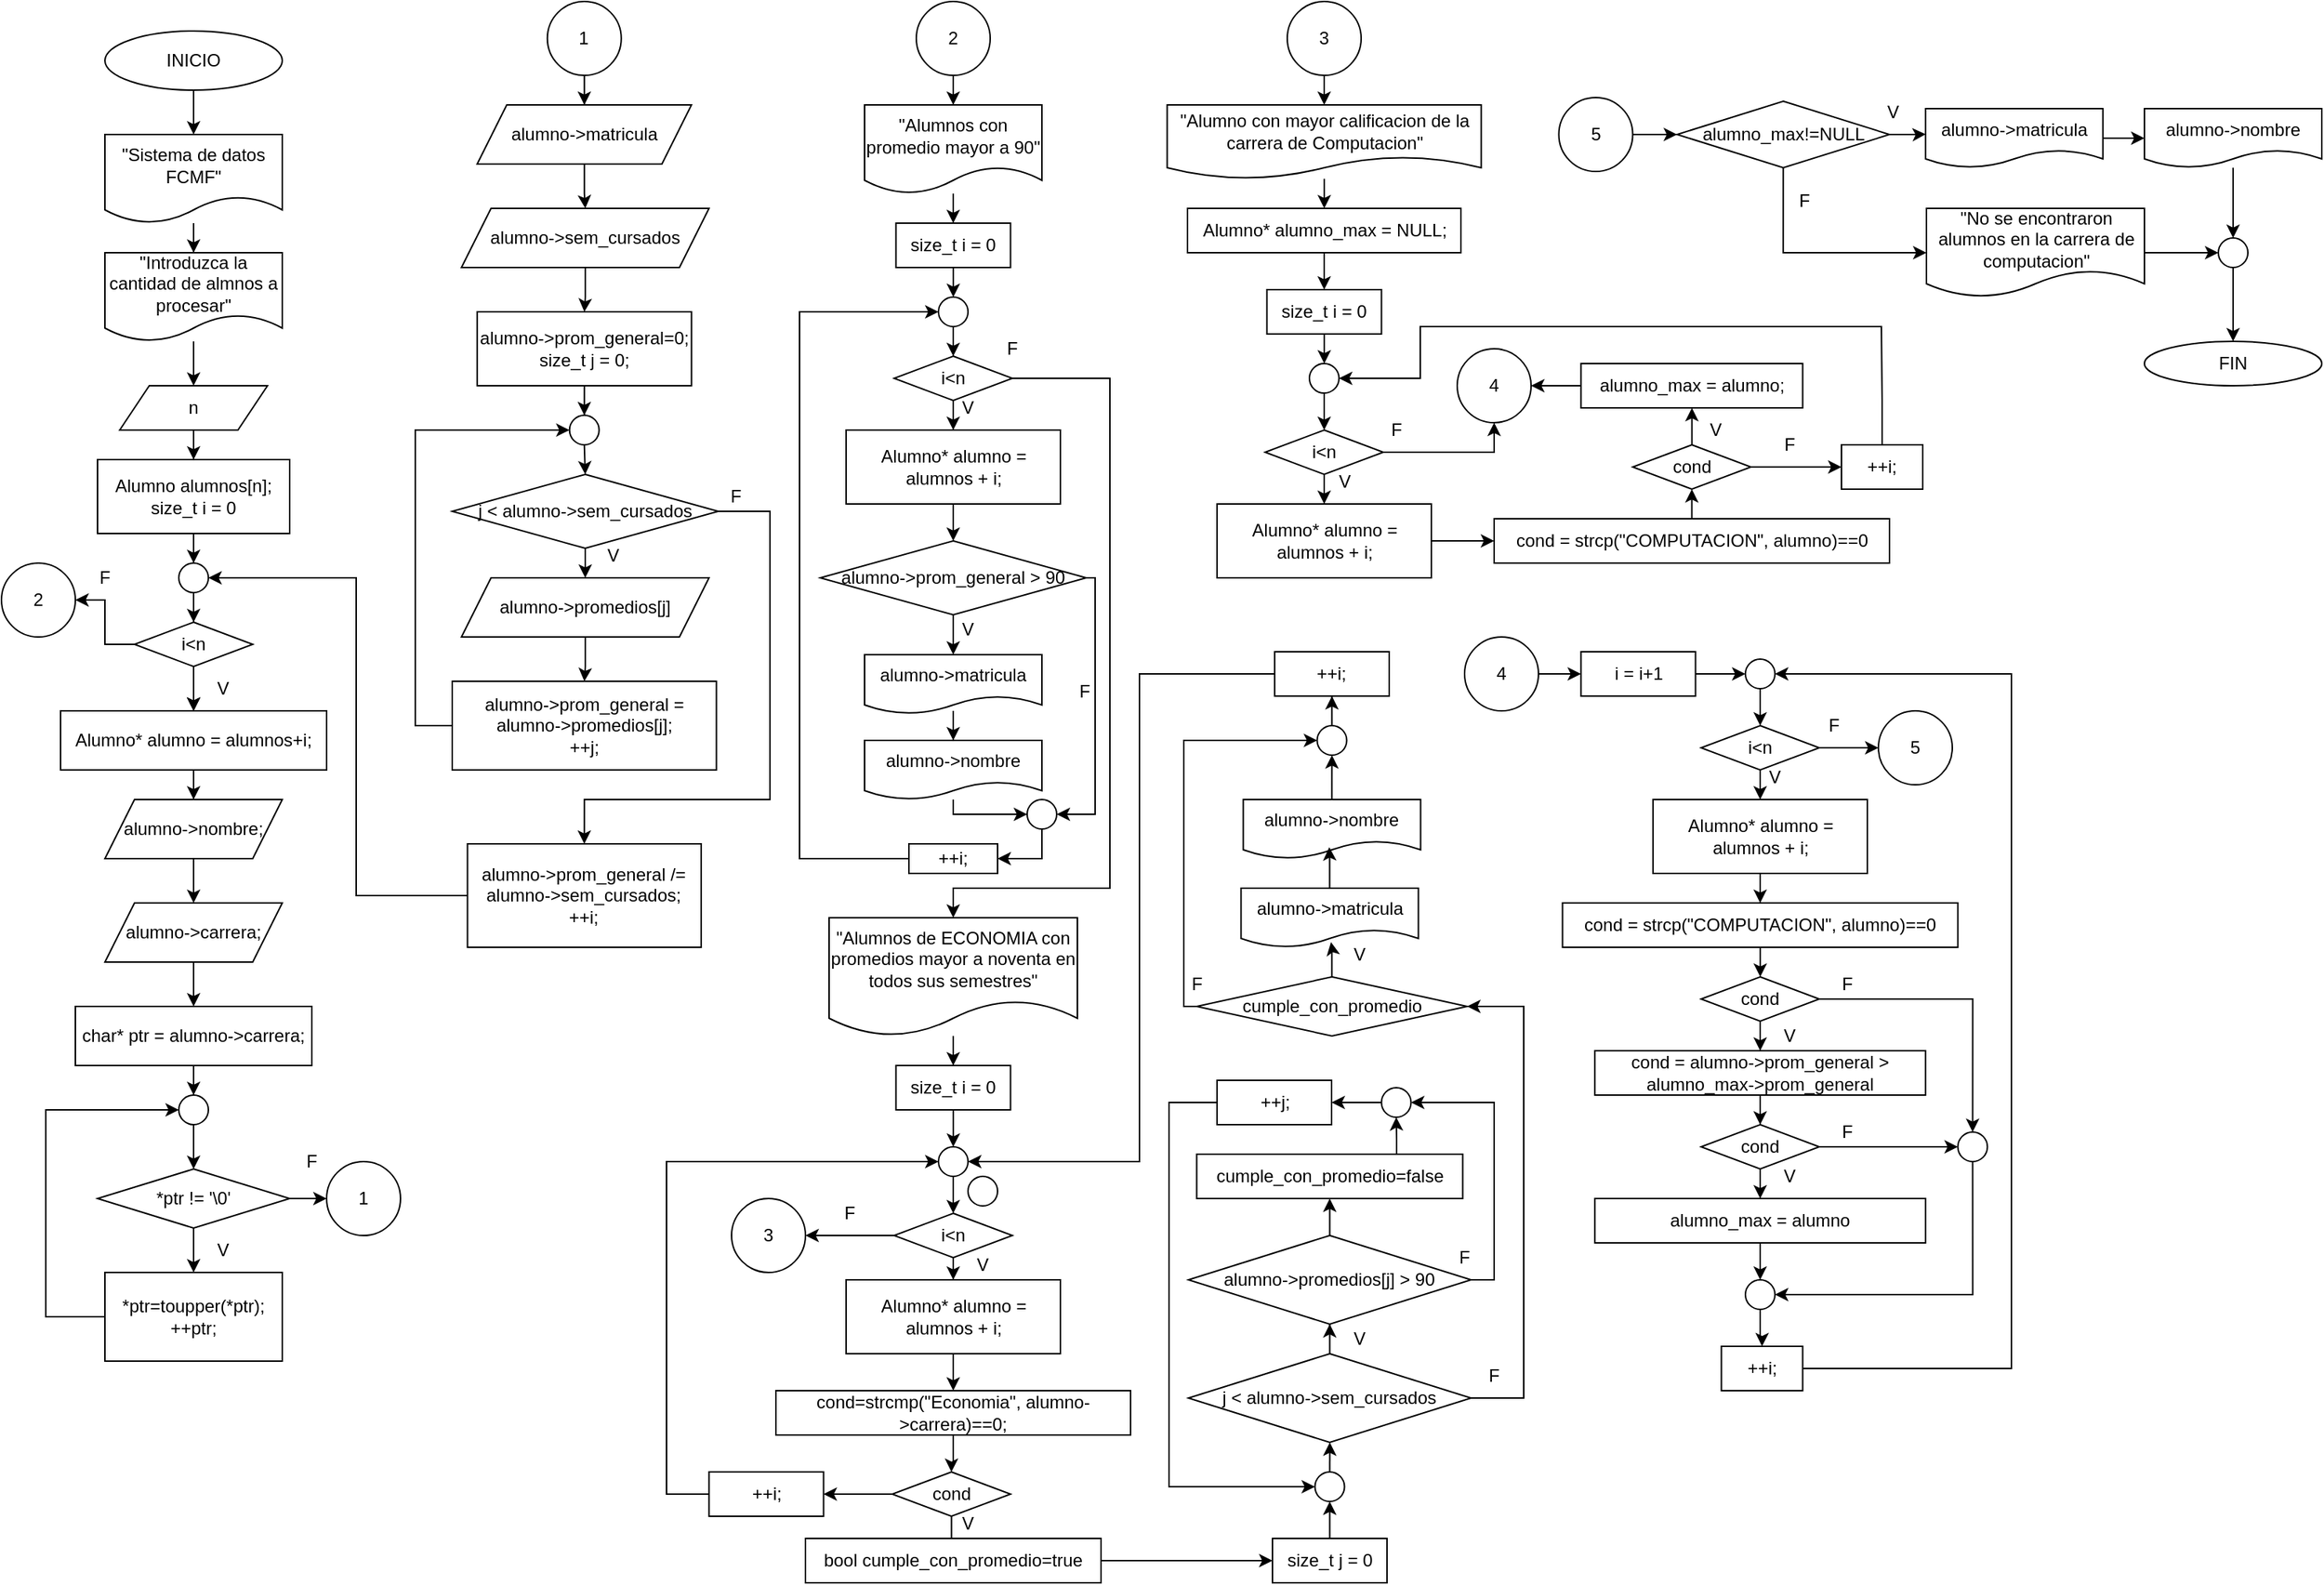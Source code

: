 <mxfile version="26.0.14">
  <diagram name="Page-1" id="Wj2mNhzuCTzCnwJhsY29">
    <mxGraphModel dx="2878" dy="1043" grid="1" gridSize="10" guides="1" tooltips="1" connect="1" arrows="1" fold="1" page="1" pageScale="1" pageWidth="850" pageHeight="1100" math="0" shadow="0">
      <root>
        <mxCell id="0" />
        <mxCell id="1" parent="0" />
        <mxCell id="efL6EffcdtNfB5VjuBj9-4" value="" style="edgeStyle=orthogonalEdgeStyle;rounded=0;orthogonalLoop=1;jettySize=auto;html=1;" parent="1" source="efL6EffcdtNfB5VjuBj9-1" target="efL6EffcdtNfB5VjuBj9-3" edge="1">
          <mxGeometry relative="1" as="geometry" />
        </mxCell>
        <mxCell id="efL6EffcdtNfB5VjuBj9-1" value="INICIO" style="ellipse;whiteSpace=wrap;html=1;" parent="1" vertex="1">
          <mxGeometry x="-750" y="40" width="120" height="40" as="geometry" />
        </mxCell>
        <mxCell id="efL6EffcdtNfB5VjuBj9-13" value="" style="edgeStyle=orthogonalEdgeStyle;rounded=0;orthogonalLoop=1;jettySize=auto;html=1;" parent="1" source="efL6EffcdtNfB5VjuBj9-2" target="efL6EffcdtNfB5VjuBj9-12" edge="1">
          <mxGeometry relative="1" as="geometry" />
        </mxCell>
        <mxCell id="efL6EffcdtNfB5VjuBj9-2" value="n" style="shape=parallelogram;perimeter=parallelogramPerimeter;whiteSpace=wrap;html=1;fixedSize=1;" parent="1" vertex="1">
          <mxGeometry x="-740" y="280" width="100" height="30" as="geometry" />
        </mxCell>
        <mxCell id="efL6EffcdtNfB5VjuBj9-7" value="" style="edgeStyle=orthogonalEdgeStyle;rounded=0;orthogonalLoop=1;jettySize=auto;html=1;" parent="1" source="efL6EffcdtNfB5VjuBj9-3" target="efL6EffcdtNfB5VjuBj9-6" edge="1">
          <mxGeometry relative="1" as="geometry" />
        </mxCell>
        <mxCell id="efL6EffcdtNfB5VjuBj9-3" value="&quot;Sistema de datos FCMF&quot;" style="shape=document;whiteSpace=wrap;html=1;boundedLbl=1;" parent="1" vertex="1">
          <mxGeometry x="-750" y="110" width="120" height="60" as="geometry" />
        </mxCell>
        <mxCell id="efL6EffcdtNfB5VjuBj9-8" value="" style="edgeStyle=orthogonalEdgeStyle;rounded=0;orthogonalLoop=1;jettySize=auto;html=1;" parent="1" source="efL6EffcdtNfB5VjuBj9-6" target="efL6EffcdtNfB5VjuBj9-2" edge="1">
          <mxGeometry relative="1" as="geometry" />
        </mxCell>
        <mxCell id="efL6EffcdtNfB5VjuBj9-6" value="&quot;Introduzca la cantidad de almnos a procesar&quot;" style="shape=document;whiteSpace=wrap;html=1;boundedLbl=1;" parent="1" vertex="1">
          <mxGeometry x="-750" y="190" width="120" height="60" as="geometry" />
        </mxCell>
        <mxCell id="efL6EffcdtNfB5VjuBj9-19" style="edgeStyle=orthogonalEdgeStyle;rounded=0;orthogonalLoop=1;jettySize=auto;html=1;entryX=0.5;entryY=0;entryDx=0;entryDy=0;" parent="1" source="efL6EffcdtNfB5VjuBj9-12" target="efL6EffcdtNfB5VjuBj9-14" edge="1">
          <mxGeometry relative="1" as="geometry" />
        </mxCell>
        <mxCell id="efL6EffcdtNfB5VjuBj9-12" value="Alumno alumnos[n];&lt;br&gt;&lt;div&gt;size_t i = 0&lt;/div&gt;" style="rounded=0;whiteSpace=wrap;html=1;" parent="1" vertex="1">
          <mxGeometry x="-755" y="330" width="130" height="50" as="geometry" />
        </mxCell>
        <mxCell id="efL6EffcdtNfB5VjuBj9-22" value="" style="edgeStyle=orthogonalEdgeStyle;rounded=0;orthogonalLoop=1;jettySize=auto;html=1;" parent="1" source="efL6EffcdtNfB5VjuBj9-14" target="efL6EffcdtNfB5VjuBj9-21" edge="1">
          <mxGeometry relative="1" as="geometry" />
        </mxCell>
        <mxCell id="efL6EffcdtNfB5VjuBj9-70" style="edgeStyle=orthogonalEdgeStyle;rounded=0;orthogonalLoop=1;jettySize=auto;html=1;entryX=1;entryY=0.5;entryDx=0;entryDy=0;exitX=0;exitY=0.5;exitDx=0;exitDy=0;" parent="1" source="efL6EffcdtNfB5VjuBj9-21" target="efL6EffcdtNfB5VjuBj9-69" edge="1">
          <mxGeometry relative="1" as="geometry" />
        </mxCell>
        <mxCell id="efL6EffcdtNfB5VjuBj9-14" value="" style="ellipse;whiteSpace=wrap;html=1;aspect=fixed;" parent="1" vertex="1">
          <mxGeometry x="-700" y="400" width="20" height="20" as="geometry" />
        </mxCell>
        <mxCell id="efL6EffcdtNfB5VjuBj9-25" value="" style="edgeStyle=orthogonalEdgeStyle;rounded=0;orthogonalLoop=1;jettySize=auto;html=1;" parent="1" source="efL6EffcdtNfB5VjuBj9-21" target="efL6EffcdtNfB5VjuBj9-24" edge="1">
          <mxGeometry relative="1" as="geometry" />
        </mxCell>
        <mxCell id="efL6EffcdtNfB5VjuBj9-66" value="" style="edgeStyle=orthogonalEdgeStyle;rounded=0;orthogonalLoop=1;jettySize=auto;html=1;" parent="1" source="efL6EffcdtNfB5VjuBj9-21" target="efL6EffcdtNfB5VjuBj9-24" edge="1">
          <mxGeometry relative="1" as="geometry" />
        </mxCell>
        <mxCell id="efL6EffcdtNfB5VjuBj9-68" value="" style="edgeStyle=orthogonalEdgeStyle;rounded=0;orthogonalLoop=1;jettySize=auto;html=1;" parent="1" source="efL6EffcdtNfB5VjuBj9-21" target="efL6EffcdtNfB5VjuBj9-24" edge="1">
          <mxGeometry relative="1" as="geometry" />
        </mxCell>
        <mxCell id="efL6EffcdtNfB5VjuBj9-21" value="i&amp;lt;n" style="rhombus;whiteSpace=wrap;html=1;" parent="1" vertex="1">
          <mxGeometry x="-730" y="440" width="80" height="30" as="geometry" />
        </mxCell>
        <mxCell id="efL6EffcdtNfB5VjuBj9-27" value="" style="edgeStyle=orthogonalEdgeStyle;rounded=0;orthogonalLoop=1;jettySize=auto;html=1;" parent="1" source="efL6EffcdtNfB5VjuBj9-24" target="efL6EffcdtNfB5VjuBj9-26" edge="1">
          <mxGeometry relative="1" as="geometry" />
        </mxCell>
        <mxCell id="efL6EffcdtNfB5VjuBj9-24" value="&lt;div&gt;Alumno* alumno = alumnos+i;&lt;/div&gt;" style="whiteSpace=wrap;html=1;" parent="1" vertex="1">
          <mxGeometry x="-780" y="500" width="180" height="40" as="geometry" />
        </mxCell>
        <mxCell id="efL6EffcdtNfB5VjuBj9-29" value="" style="edgeStyle=orthogonalEdgeStyle;rounded=0;orthogonalLoop=1;jettySize=auto;html=1;" parent="1" source="efL6EffcdtNfB5VjuBj9-26" target="efL6EffcdtNfB5VjuBj9-28" edge="1">
          <mxGeometry relative="1" as="geometry" />
        </mxCell>
        <mxCell id="efL6EffcdtNfB5VjuBj9-26" value="alumno-&amp;gt;nombre;" style="shape=parallelogram;perimeter=parallelogramPerimeter;whiteSpace=wrap;html=1;fixedSize=1;" parent="1" vertex="1">
          <mxGeometry x="-750" y="560" width="120" height="40" as="geometry" />
        </mxCell>
        <mxCell id="efL6EffcdtNfB5VjuBj9-32" value="" style="edgeStyle=orthogonalEdgeStyle;rounded=0;orthogonalLoop=1;jettySize=auto;html=1;" parent="1" source="efL6EffcdtNfB5VjuBj9-28" target="efL6EffcdtNfB5VjuBj9-31" edge="1">
          <mxGeometry relative="1" as="geometry" />
        </mxCell>
        <mxCell id="efL6EffcdtNfB5VjuBj9-28" value="alumno-&amp;gt;carrera;" style="shape=parallelogram;perimeter=parallelogramPerimeter;whiteSpace=wrap;html=1;fixedSize=1;" parent="1" vertex="1">
          <mxGeometry x="-750" y="630" width="120" height="40" as="geometry" />
        </mxCell>
        <mxCell id="efL6EffcdtNfB5VjuBj9-35" value="" style="edgeStyle=orthogonalEdgeStyle;rounded=0;orthogonalLoop=1;jettySize=auto;html=1;" parent="1" source="efL6EffcdtNfB5VjuBj9-30" target="efL6EffcdtNfB5VjuBj9-34" edge="1">
          <mxGeometry relative="1" as="geometry" />
        </mxCell>
        <mxCell id="efL6EffcdtNfB5VjuBj9-44" value="" style="edgeStyle=orthogonalEdgeStyle;rounded=0;orthogonalLoop=1;jettySize=auto;html=1;" parent="1" source="efL6EffcdtNfB5VjuBj9-30" target="efL6EffcdtNfB5VjuBj9-43" edge="1">
          <mxGeometry relative="1" as="geometry" />
        </mxCell>
        <mxCell id="efL6EffcdtNfB5VjuBj9-30" value="*ptr != &#39;\0&#39;" style="rhombus;whiteSpace=wrap;html=1;" parent="1" vertex="1">
          <mxGeometry x="-755" y="810" width="130" height="40" as="geometry" />
        </mxCell>
        <mxCell id="efL6EffcdtNfB5VjuBj9-37" value="" style="edgeStyle=orthogonalEdgeStyle;rounded=0;orthogonalLoop=1;jettySize=auto;html=1;" parent="1" source="efL6EffcdtNfB5VjuBj9-31" target="efL6EffcdtNfB5VjuBj9-36" edge="1">
          <mxGeometry relative="1" as="geometry" />
        </mxCell>
        <mxCell id="efL6EffcdtNfB5VjuBj9-31" value="&lt;div&gt;char* ptr = alumno-&amp;gt;carrera;&lt;br&gt;&lt;/div&gt;" style="rounded=0;whiteSpace=wrap;html=1;" parent="1" vertex="1">
          <mxGeometry x="-770" y="700" width="160" height="40" as="geometry" />
        </mxCell>
        <mxCell id="efL6EffcdtNfB5VjuBj9-42" style="edgeStyle=orthogonalEdgeStyle;rounded=0;orthogonalLoop=1;jettySize=auto;html=1;entryX=0;entryY=0.5;entryDx=0;entryDy=0;" parent="1" source="efL6EffcdtNfB5VjuBj9-34" target="efL6EffcdtNfB5VjuBj9-36" edge="1">
          <mxGeometry relative="1" as="geometry">
            <Array as="points">
              <mxPoint x="-790" y="910" />
              <mxPoint x="-790" y="770" />
            </Array>
          </mxGeometry>
        </mxCell>
        <mxCell id="efL6EffcdtNfB5VjuBj9-34" value="&lt;div&gt;*ptr=toupper(*ptr);&lt;/div&gt;++ptr;" style="whiteSpace=wrap;html=1;" parent="1" vertex="1">
          <mxGeometry x="-750" y="880" width="120" height="60" as="geometry" />
        </mxCell>
        <mxCell id="efL6EffcdtNfB5VjuBj9-41" style="edgeStyle=orthogonalEdgeStyle;rounded=0;orthogonalLoop=1;jettySize=auto;html=1;exitX=0.5;exitY=1;exitDx=0;exitDy=0;entryX=0.5;entryY=0;entryDx=0;entryDy=0;" parent="1" source="efL6EffcdtNfB5VjuBj9-36" target="efL6EffcdtNfB5VjuBj9-30" edge="1">
          <mxGeometry relative="1" as="geometry" />
        </mxCell>
        <mxCell id="efL6EffcdtNfB5VjuBj9-36" value="" style="ellipse;whiteSpace=wrap;html=1;aspect=fixed;" parent="1" vertex="1">
          <mxGeometry x="-700" y="760" width="20" height="20" as="geometry" />
        </mxCell>
        <mxCell id="efL6EffcdtNfB5VjuBj9-43" value="1" style="ellipse;whiteSpace=wrap;html=1;aspect=fixed;" parent="1" vertex="1">
          <mxGeometry x="-600" y="805" width="50" height="50" as="geometry" />
        </mxCell>
        <mxCell id="efL6EffcdtNfB5VjuBj9-47" value="" style="edgeStyle=orthogonalEdgeStyle;rounded=0;orthogonalLoop=1;jettySize=auto;html=1;" parent="1" source="efL6EffcdtNfB5VjuBj9-45" target="efL6EffcdtNfB5VjuBj9-46" edge="1">
          <mxGeometry relative="1" as="geometry" />
        </mxCell>
        <mxCell id="efL6EffcdtNfB5VjuBj9-45" value="1" style="ellipse;whiteSpace=wrap;html=1;aspect=fixed;" parent="1" vertex="1">
          <mxGeometry x="-450.63" y="20" width="50" height="50" as="geometry" />
        </mxCell>
        <mxCell id="efL6EffcdtNfB5VjuBj9-49" value="" style="edgeStyle=orthogonalEdgeStyle;rounded=0;orthogonalLoop=1;jettySize=auto;html=1;" parent="1" source="efL6EffcdtNfB5VjuBj9-46" target="efL6EffcdtNfB5VjuBj9-48" edge="1">
          <mxGeometry relative="1" as="geometry" />
        </mxCell>
        <mxCell id="efL6EffcdtNfB5VjuBj9-46" value="alumno-&amp;gt;matricula" style="shape=parallelogram;perimeter=parallelogramPerimeter;whiteSpace=wrap;html=1;fixedSize=1;" parent="1" vertex="1">
          <mxGeometry x="-498.13" y="90" width="145" height="40" as="geometry" />
        </mxCell>
        <mxCell id="efL6EffcdtNfB5VjuBj9-52" value="" style="edgeStyle=orthogonalEdgeStyle;rounded=0;orthogonalLoop=1;jettySize=auto;html=1;" parent="1" source="efL6EffcdtNfB5VjuBj9-48" target="efL6EffcdtNfB5VjuBj9-51" edge="1">
          <mxGeometry relative="1" as="geometry" />
        </mxCell>
        <mxCell id="efL6EffcdtNfB5VjuBj9-48" value="alumno-&amp;gt;sem_cursados" style="shape=parallelogram;perimeter=parallelogramPerimeter;whiteSpace=wrap;html=1;fixedSize=1;" parent="1" vertex="1">
          <mxGeometry x="-508.75" y="160" width="167.5" height="40" as="geometry" />
        </mxCell>
        <mxCell id="efL6EffcdtNfB5VjuBj9-76" style="edgeStyle=orthogonalEdgeStyle;rounded=0;orthogonalLoop=1;jettySize=auto;html=1;entryX=0.5;entryY=0;entryDx=0;entryDy=0;" parent="1" source="efL6EffcdtNfB5VjuBj9-51" target="efL6EffcdtNfB5VjuBj9-75" edge="1">
          <mxGeometry relative="1" as="geometry" />
        </mxCell>
        <mxCell id="efL6EffcdtNfB5VjuBj9-51" value="&lt;div&gt;alumno-&amp;gt;prom_general=0;&lt;/div&gt;&lt;div&gt;size_t j = 0;&lt;br&gt;&lt;/div&gt;" style="whiteSpace=wrap;html=1;" parent="1" vertex="1">
          <mxGeometry x="-498.13" y="230" width="145" height="50" as="geometry" />
        </mxCell>
        <mxCell id="efL6EffcdtNfB5VjuBj9-57" value="" style="edgeStyle=orthogonalEdgeStyle;rounded=0;orthogonalLoop=1;jettySize=auto;html=1;" parent="1" source="efL6EffcdtNfB5VjuBj9-53" target="efL6EffcdtNfB5VjuBj9-56" edge="1">
          <mxGeometry relative="1" as="geometry" />
        </mxCell>
        <mxCell id="efL6EffcdtNfB5VjuBj9-61" style="edgeStyle=orthogonalEdgeStyle;rounded=0;orthogonalLoop=1;jettySize=auto;html=1;entryX=0.5;entryY=0;entryDx=0;entryDy=0;exitX=1;exitY=0.5;exitDx=0;exitDy=0;" parent="1" source="efL6EffcdtNfB5VjuBj9-53" target="efL6EffcdtNfB5VjuBj9-62" edge="1">
          <mxGeometry relative="1" as="geometry">
            <mxPoint x="-290" y="600" as="targetPoint" />
            <Array as="points">
              <mxPoint x="-300" y="365" />
              <mxPoint x="-300" y="560" />
              <mxPoint x="-426" y="560" />
            </Array>
          </mxGeometry>
        </mxCell>
        <mxCell id="efL6EffcdtNfB5VjuBj9-53" value="j &amp;lt; alumno-&amp;gt;sem_cursados" style="rhombus;whiteSpace=wrap;html=1;" parent="1" vertex="1">
          <mxGeometry x="-515" y="340" width="180" height="50" as="geometry" />
        </mxCell>
        <mxCell id="efL6EffcdtNfB5VjuBj9-60" style="edgeStyle=orthogonalEdgeStyle;rounded=0;orthogonalLoop=1;jettySize=auto;html=1;exitX=0;exitY=0.5;exitDx=0;exitDy=0;entryX=0;entryY=0.5;entryDx=0;entryDy=0;" parent="1" source="efL6EffcdtNfB5VjuBj9-55" target="efL6EffcdtNfB5VjuBj9-75" edge="1">
          <mxGeometry relative="1" as="geometry">
            <mxPoint x="-520" y="360" as="targetPoint" />
            <Array as="points">
              <mxPoint x="-540" y="510" />
              <mxPoint x="-540" y="310" />
            </Array>
          </mxGeometry>
        </mxCell>
        <mxCell id="efL6EffcdtNfB5VjuBj9-55" value="&lt;div&gt;alumno-&amp;gt;prom_general = alumno-&amp;gt;promedios[j];&lt;/div&gt;&lt;div&gt;++j;&lt;br&gt; &lt;/div&gt;" style="rounded=0;whiteSpace=wrap;html=1;" parent="1" vertex="1">
          <mxGeometry x="-515" y="480" width="178.75" height="60" as="geometry" />
        </mxCell>
        <mxCell id="efL6EffcdtNfB5VjuBj9-59" value="" style="edgeStyle=orthogonalEdgeStyle;rounded=0;orthogonalLoop=1;jettySize=auto;html=1;" parent="1" source="efL6EffcdtNfB5VjuBj9-56" target="efL6EffcdtNfB5VjuBj9-55" edge="1">
          <mxGeometry relative="1" as="geometry" />
        </mxCell>
        <mxCell id="efL6EffcdtNfB5VjuBj9-56" value="alumno-&amp;gt;promedios[j]" style="shape=parallelogram;perimeter=parallelogramPerimeter;whiteSpace=wrap;html=1;fixedSize=1;" parent="1" vertex="1">
          <mxGeometry x="-508.75" y="410" width="167.5" height="40" as="geometry" />
        </mxCell>
        <mxCell id="efL6EffcdtNfB5VjuBj9-63" style="edgeStyle=orthogonalEdgeStyle;rounded=0;orthogonalLoop=1;jettySize=auto;html=1;entryX=1;entryY=0.5;entryDx=0;entryDy=0;exitX=0;exitY=0.5;exitDx=0;exitDy=0;" parent="1" source="efL6EffcdtNfB5VjuBj9-62" target="efL6EffcdtNfB5VjuBj9-14" edge="1">
          <mxGeometry relative="1" as="geometry">
            <Array as="points">
              <mxPoint x="-580" y="625" />
              <mxPoint x="-580" y="410" />
            </Array>
          </mxGeometry>
        </mxCell>
        <mxCell id="efL6EffcdtNfB5VjuBj9-62" value="&lt;div&gt;alumno-&amp;gt;prom_general /= alumno-&amp;gt;sem_cursados;&lt;br&gt;&lt;/div&gt;&lt;div&gt;++i;&lt;br&gt;&lt;/div&gt;" style="whiteSpace=wrap;html=1;" parent="1" vertex="1">
          <mxGeometry x="-504.69" y="590" width="158.12" height="70" as="geometry" />
        </mxCell>
        <mxCell id="efL6EffcdtNfB5VjuBj9-69" value="2" style="ellipse;whiteSpace=wrap;html=1;aspect=fixed;" parent="1" vertex="1">
          <mxGeometry x="-820" y="400" width="50" height="50" as="geometry" />
        </mxCell>
        <mxCell id="efL6EffcdtNfB5VjuBj9-71" value="V" style="text;html=1;align=center;verticalAlign=middle;whiteSpace=wrap;rounded=0;" parent="1" vertex="1">
          <mxGeometry x="-700" y="470" width="60" height="30" as="geometry" />
        </mxCell>
        <mxCell id="efL6EffcdtNfB5VjuBj9-72" value="F" style="text;html=1;align=center;verticalAlign=middle;whiteSpace=wrap;rounded=0;" parent="1" vertex="1">
          <mxGeometry x="-780" y="395" width="60" height="30" as="geometry" />
        </mxCell>
        <mxCell id="efL6EffcdtNfB5VjuBj9-73" value="V" style="text;html=1;align=center;verticalAlign=middle;whiteSpace=wrap;rounded=0;" parent="1" vertex="1">
          <mxGeometry x="-700" y="850" width="60" height="30" as="geometry" />
        </mxCell>
        <mxCell id="efL6EffcdtNfB5VjuBj9-74" value="F" style="text;html=1;align=center;verticalAlign=middle;whiteSpace=wrap;rounded=0;" parent="1" vertex="1">
          <mxGeometry x="-640" y="790" width="60" height="30" as="geometry" />
        </mxCell>
        <mxCell id="efL6EffcdtNfB5VjuBj9-78" style="edgeStyle=orthogonalEdgeStyle;rounded=0;orthogonalLoop=1;jettySize=auto;html=1;exitX=0.5;exitY=1;exitDx=0;exitDy=0;entryX=0.5;entryY=0;entryDx=0;entryDy=0;" parent="1" source="efL6EffcdtNfB5VjuBj9-75" target="efL6EffcdtNfB5VjuBj9-53" edge="1">
          <mxGeometry relative="1" as="geometry" />
        </mxCell>
        <mxCell id="efL6EffcdtNfB5VjuBj9-75" value="" style="ellipse;whiteSpace=wrap;html=1;aspect=fixed;" parent="1" vertex="1">
          <mxGeometry x="-435.63" y="300" width="20" height="20" as="geometry" />
        </mxCell>
        <mxCell id="efL6EffcdtNfB5VjuBj9-79" value="V" style="text;html=1;align=center;verticalAlign=middle;whiteSpace=wrap;rounded=0;" parent="1" vertex="1">
          <mxGeometry x="-435.63" y="380" width="60" height="30" as="geometry" />
        </mxCell>
        <mxCell id="efL6EffcdtNfB5VjuBj9-81" value="F" style="text;html=1;align=center;verticalAlign=middle;whiteSpace=wrap;rounded=0;" parent="1" vertex="1">
          <mxGeometry x="-353.13" y="340" width="60" height="30" as="geometry" />
        </mxCell>
        <mxCell id="OdSdSP-xMrnJ8DvxIwXj-6" style="edgeStyle=orthogonalEdgeStyle;rounded=0;orthogonalLoop=1;jettySize=auto;html=1;exitX=0.5;exitY=1;exitDx=0;exitDy=0;" edge="1" parent="1" source="OdSdSP-xMrnJ8DvxIwXj-1" target="OdSdSP-xMrnJ8DvxIwXj-5">
          <mxGeometry relative="1" as="geometry">
            <mxPoint x="-176" y="70" as="sourcePoint" />
          </mxGeometry>
        </mxCell>
        <mxCell id="OdSdSP-xMrnJ8DvxIwXj-1" value="2" style="ellipse;whiteSpace=wrap;html=1;aspect=fixed;" vertex="1" parent="1">
          <mxGeometry x="-201" y="20" width="50" height="50" as="geometry" />
        </mxCell>
        <mxCell id="OdSdSP-xMrnJ8DvxIwXj-7" style="edgeStyle=orthogonalEdgeStyle;rounded=0;orthogonalLoop=1;jettySize=auto;html=1;entryX=0.5;entryY=0;entryDx=0;entryDy=0;" edge="1" parent="1" source="OdSdSP-xMrnJ8DvxIwXj-5" target="OdSdSP-xMrnJ8DvxIwXj-8">
          <mxGeometry relative="1" as="geometry">
            <mxPoint x="-176" y="170" as="targetPoint" />
            <Array as="points" />
          </mxGeometry>
        </mxCell>
        <mxCell id="OdSdSP-xMrnJ8DvxIwXj-5" value="&quot;Alumnos con promedio mayor a 90&quot;" style="shape=document;whiteSpace=wrap;html=1;boundedLbl=1;" vertex="1" parent="1">
          <mxGeometry x="-236" y="90" width="120" height="60" as="geometry" />
        </mxCell>
        <mxCell id="OdSdSP-xMrnJ8DvxIwXj-10" style="edgeStyle=orthogonalEdgeStyle;rounded=0;orthogonalLoop=1;jettySize=auto;html=1;" edge="1" parent="1" source="OdSdSP-xMrnJ8DvxIwXj-8" target="OdSdSP-xMrnJ8DvxIwXj-9">
          <mxGeometry relative="1" as="geometry" />
        </mxCell>
        <mxCell id="OdSdSP-xMrnJ8DvxIwXj-8" value="size_t i = 0" style="rounded=0;whiteSpace=wrap;html=1;" vertex="1" parent="1">
          <mxGeometry x="-214.75" y="170" width="77.5" height="30" as="geometry" />
        </mxCell>
        <mxCell id="OdSdSP-xMrnJ8DvxIwXj-15" style="edgeStyle=orthogonalEdgeStyle;rounded=0;orthogonalLoop=1;jettySize=auto;html=1;" edge="1" parent="1" source="OdSdSP-xMrnJ8DvxIwXj-9" target="OdSdSP-xMrnJ8DvxIwXj-14">
          <mxGeometry relative="1" as="geometry" />
        </mxCell>
        <mxCell id="OdSdSP-xMrnJ8DvxIwXj-9" value="" style="ellipse;whiteSpace=wrap;html=1;aspect=fixed;" vertex="1" parent="1">
          <mxGeometry x="-186" y="220" width="20" height="20" as="geometry" />
        </mxCell>
        <mxCell id="OdSdSP-xMrnJ8DvxIwXj-18" style="edgeStyle=orthogonalEdgeStyle;rounded=0;orthogonalLoop=1;jettySize=auto;html=1;entryX=0.5;entryY=0;entryDx=0;entryDy=0;" edge="1" parent="1" source="OdSdSP-xMrnJ8DvxIwXj-14" target="OdSdSP-xMrnJ8DvxIwXj-17">
          <mxGeometry relative="1" as="geometry" />
        </mxCell>
        <mxCell id="OdSdSP-xMrnJ8DvxIwXj-34" style="edgeStyle=orthogonalEdgeStyle;rounded=0;orthogonalLoop=1;jettySize=auto;html=1;entryX=0.5;entryY=0;entryDx=0;entryDy=0;" edge="1" parent="1" source="OdSdSP-xMrnJ8DvxIwXj-14" target="OdSdSP-xMrnJ8DvxIwXj-32">
          <mxGeometry relative="1" as="geometry">
            <Array as="points">
              <mxPoint x="-70" y="275" />
              <mxPoint x="-70" y="620" />
              <mxPoint x="-176" y="620" />
            </Array>
          </mxGeometry>
        </mxCell>
        <mxCell id="OdSdSP-xMrnJ8DvxIwXj-14" value="i&amp;lt;n" style="rhombus;whiteSpace=wrap;html=1;" vertex="1" parent="1">
          <mxGeometry x="-216" y="260" width="80" height="30" as="geometry" />
        </mxCell>
        <mxCell id="OdSdSP-xMrnJ8DvxIwXj-20" style="edgeStyle=orthogonalEdgeStyle;rounded=0;orthogonalLoop=1;jettySize=auto;html=1;entryX=0.5;entryY=0;entryDx=0;entryDy=0;" edge="1" parent="1" source="OdSdSP-xMrnJ8DvxIwXj-17" target="OdSdSP-xMrnJ8DvxIwXj-19">
          <mxGeometry relative="1" as="geometry" />
        </mxCell>
        <mxCell id="OdSdSP-xMrnJ8DvxIwXj-17" value="Alumno* alumno = alumnos + i;" style="whiteSpace=wrap;html=1;" vertex="1" parent="1">
          <mxGeometry x="-248.5" y="310" width="145" height="50" as="geometry" />
        </mxCell>
        <mxCell id="OdSdSP-xMrnJ8DvxIwXj-23" style="edgeStyle=orthogonalEdgeStyle;rounded=0;orthogonalLoop=1;jettySize=auto;html=1;entryX=0.5;entryY=0;entryDx=0;entryDy=0;" edge="1" parent="1" source="OdSdSP-xMrnJ8DvxIwXj-19" target="OdSdSP-xMrnJ8DvxIwXj-24">
          <mxGeometry relative="1" as="geometry">
            <mxPoint x="-175.966" y="460.0" as="targetPoint" />
          </mxGeometry>
        </mxCell>
        <mxCell id="OdSdSP-xMrnJ8DvxIwXj-199" style="edgeStyle=orthogonalEdgeStyle;rounded=0;orthogonalLoop=1;jettySize=auto;html=1;entryX=1;entryY=0.5;entryDx=0;entryDy=0;" edge="1" parent="1" source="OdSdSP-xMrnJ8DvxIwXj-19" target="OdSdSP-xMrnJ8DvxIwXj-197">
          <mxGeometry relative="1" as="geometry">
            <Array as="points">
              <mxPoint x="-80" y="410" />
              <mxPoint x="-80" y="570" />
            </Array>
          </mxGeometry>
        </mxCell>
        <mxCell id="OdSdSP-xMrnJ8DvxIwXj-19" value="alumno-&amp;gt;prom_general &amp;gt; 90" style="rhombus;whiteSpace=wrap;html=1;" vertex="1" parent="1">
          <mxGeometry x="-266" y="385" width="180" height="50" as="geometry" />
        </mxCell>
        <mxCell id="OdSdSP-xMrnJ8DvxIwXj-26" style="edgeStyle=orthogonalEdgeStyle;rounded=0;orthogonalLoop=1;jettySize=auto;html=1;entryX=0.5;entryY=0;entryDx=0;entryDy=0;" edge="1" parent="1" source="OdSdSP-xMrnJ8DvxIwXj-24" target="OdSdSP-xMrnJ8DvxIwXj-25">
          <mxGeometry relative="1" as="geometry" />
        </mxCell>
        <mxCell id="OdSdSP-xMrnJ8DvxIwXj-24" value="alumno-&amp;gt;matricula" style="shape=document;whiteSpace=wrap;html=1;boundedLbl=1;" vertex="1" parent="1">
          <mxGeometry x="-236" y="462" width="120" height="40" as="geometry" />
        </mxCell>
        <mxCell id="OdSdSP-xMrnJ8DvxIwXj-198" style="edgeStyle=orthogonalEdgeStyle;rounded=0;orthogonalLoop=1;jettySize=auto;html=1;entryX=0;entryY=0.5;entryDx=0;entryDy=0;" edge="1" parent="1" source="OdSdSP-xMrnJ8DvxIwXj-25" target="OdSdSP-xMrnJ8DvxIwXj-197">
          <mxGeometry relative="1" as="geometry">
            <Array as="points">
              <mxPoint x="-176" y="570" />
            </Array>
          </mxGeometry>
        </mxCell>
        <mxCell id="OdSdSP-xMrnJ8DvxIwXj-25" value="alumno-&amp;gt;nombre" style="shape=document;whiteSpace=wrap;html=1;boundedLbl=1;" vertex="1" parent="1">
          <mxGeometry x="-236" y="520" width="120" height="40" as="geometry" />
        </mxCell>
        <mxCell id="OdSdSP-xMrnJ8DvxIwXj-29" style="edgeStyle=orthogonalEdgeStyle;rounded=0;orthogonalLoop=1;jettySize=auto;html=1;entryX=0;entryY=0.5;entryDx=0;entryDy=0;exitX=0;exitY=0.5;exitDx=0;exitDy=0;" edge="1" parent="1" source="OdSdSP-xMrnJ8DvxIwXj-27" target="OdSdSP-xMrnJ8DvxIwXj-9">
          <mxGeometry relative="1" as="geometry">
            <Array as="points">
              <mxPoint x="-280" y="600" />
              <mxPoint x="-280" y="230" />
            </Array>
          </mxGeometry>
        </mxCell>
        <mxCell id="OdSdSP-xMrnJ8DvxIwXj-27" value="++i;" style="rounded=0;whiteSpace=wrap;html=1;" vertex="1" parent="1">
          <mxGeometry x="-206" y="590" width="60" height="20" as="geometry" />
        </mxCell>
        <mxCell id="OdSdSP-xMrnJ8DvxIwXj-30" value="V" style="text;html=1;align=center;verticalAlign=middle;whiteSpace=wrap;rounded=0;" vertex="1" parent="1">
          <mxGeometry x="-196" y="280" width="60" height="30" as="geometry" />
        </mxCell>
        <mxCell id="OdSdSP-xMrnJ8DvxIwXj-31" value="F" style="text;html=1;align=center;verticalAlign=middle;whiteSpace=wrap;rounded=0;" vertex="1" parent="1">
          <mxGeometry x="-166" y="240" width="60" height="30" as="geometry" />
        </mxCell>
        <mxCell id="OdSdSP-xMrnJ8DvxIwXj-36" style="edgeStyle=orthogonalEdgeStyle;rounded=0;orthogonalLoop=1;jettySize=auto;html=1;entryX=0.5;entryY=0;entryDx=0;entryDy=0;" edge="1" parent="1" source="OdSdSP-xMrnJ8DvxIwXj-32" target="OdSdSP-xMrnJ8DvxIwXj-35">
          <mxGeometry relative="1" as="geometry" />
        </mxCell>
        <mxCell id="OdSdSP-xMrnJ8DvxIwXj-32" value="&quot;Alumnos de ECONOMIA con promedios mayor a noventa en todos sus semestres&quot;" style="shape=document;whiteSpace=wrap;html=1;boundedLbl=1;" vertex="1" parent="1">
          <mxGeometry x="-260" y="640" width="168" height="80" as="geometry" />
        </mxCell>
        <mxCell id="OdSdSP-xMrnJ8DvxIwXj-38" style="edgeStyle=orthogonalEdgeStyle;rounded=0;orthogonalLoop=1;jettySize=auto;html=1;entryX=0.5;entryY=0;entryDx=0;entryDy=0;" edge="1" parent="1" source="OdSdSP-xMrnJ8DvxIwXj-35" target="OdSdSP-xMrnJ8DvxIwXj-37">
          <mxGeometry relative="1" as="geometry" />
        </mxCell>
        <mxCell id="OdSdSP-xMrnJ8DvxIwXj-35" value="size_t i = 0" style="rounded=0;whiteSpace=wrap;html=1;" vertex="1" parent="1">
          <mxGeometry x="-214.75" y="740" width="77.5" height="30" as="geometry" />
        </mxCell>
        <mxCell id="OdSdSP-xMrnJ8DvxIwXj-41" style="edgeStyle=orthogonalEdgeStyle;rounded=0;orthogonalLoop=1;jettySize=auto;html=1;entryX=0.5;entryY=0;entryDx=0;entryDy=0;" edge="1" parent="1" source="OdSdSP-xMrnJ8DvxIwXj-37" target="OdSdSP-xMrnJ8DvxIwXj-40">
          <mxGeometry relative="1" as="geometry" />
        </mxCell>
        <mxCell id="OdSdSP-xMrnJ8DvxIwXj-37" value="" style="ellipse;whiteSpace=wrap;html=1;aspect=fixed;" vertex="1" parent="1">
          <mxGeometry x="-186" y="795" width="20" height="20" as="geometry" />
        </mxCell>
        <mxCell id="OdSdSP-xMrnJ8DvxIwXj-43" style="edgeStyle=orthogonalEdgeStyle;rounded=0;orthogonalLoop=1;jettySize=auto;html=1;entryX=0.5;entryY=0;entryDx=0;entryDy=0;" edge="1" parent="1" source="OdSdSP-xMrnJ8DvxIwXj-40" target="OdSdSP-xMrnJ8DvxIwXj-42">
          <mxGeometry relative="1" as="geometry" />
        </mxCell>
        <mxCell id="OdSdSP-xMrnJ8DvxIwXj-91" style="edgeStyle=orthogonalEdgeStyle;rounded=0;orthogonalLoop=1;jettySize=auto;html=1;entryX=1;entryY=0.5;entryDx=0;entryDy=0;" edge="1" parent="1" source="OdSdSP-xMrnJ8DvxIwXj-40" target="OdSdSP-xMrnJ8DvxIwXj-90">
          <mxGeometry relative="1" as="geometry">
            <mxPoint x="-270" y="855" as="targetPoint" />
          </mxGeometry>
        </mxCell>
        <mxCell id="OdSdSP-xMrnJ8DvxIwXj-40" value="i&amp;lt;n" style="rhombus;whiteSpace=wrap;html=1;" vertex="1" parent="1">
          <mxGeometry x="-216" y="840" width="80" height="30" as="geometry" />
        </mxCell>
        <mxCell id="OdSdSP-xMrnJ8DvxIwXj-46" style="edgeStyle=orthogonalEdgeStyle;rounded=0;orthogonalLoop=1;jettySize=auto;html=1;entryX=0.5;entryY=0;entryDx=0;entryDy=0;" edge="1" parent="1" source="OdSdSP-xMrnJ8DvxIwXj-42" target="OdSdSP-xMrnJ8DvxIwXj-45">
          <mxGeometry relative="1" as="geometry" />
        </mxCell>
        <mxCell id="OdSdSP-xMrnJ8DvxIwXj-42" value="Alumno* alumno = alumnos + i;" style="whiteSpace=wrap;html=1;" vertex="1" parent="1">
          <mxGeometry x="-248.5" y="885" width="145" height="50" as="geometry" />
        </mxCell>
        <mxCell id="OdSdSP-xMrnJ8DvxIwXj-48" style="edgeStyle=orthogonalEdgeStyle;rounded=0;orthogonalLoop=1;jettySize=auto;html=1;entryX=0.5;entryY=0;entryDx=0;entryDy=0;" edge="1" parent="1" source="OdSdSP-xMrnJ8DvxIwXj-45" target="OdSdSP-xMrnJ8DvxIwXj-47">
          <mxGeometry relative="1" as="geometry" />
        </mxCell>
        <mxCell id="OdSdSP-xMrnJ8DvxIwXj-45" value="cond=strcmp(&quot;Economia&quot;, alumno-&amp;gt;carrera)==0;" style="rounded=0;whiteSpace=wrap;html=1;" vertex="1" parent="1">
          <mxGeometry x="-296" y="960" width="240" height="30" as="geometry" />
        </mxCell>
        <mxCell id="OdSdSP-xMrnJ8DvxIwXj-50" style="edgeStyle=orthogonalEdgeStyle;rounded=0;orthogonalLoop=1;jettySize=auto;html=1;entryX=0.5;entryY=0;entryDx=0;entryDy=0;" edge="1" parent="1" source="OdSdSP-xMrnJ8DvxIwXj-47" target="OdSdSP-xMrnJ8DvxIwXj-49">
          <mxGeometry relative="1" as="geometry" />
        </mxCell>
        <mxCell id="OdSdSP-xMrnJ8DvxIwXj-204" style="edgeStyle=orthogonalEdgeStyle;rounded=0;orthogonalLoop=1;jettySize=auto;html=1;entryX=1;entryY=0.5;entryDx=0;entryDy=0;" edge="1" parent="1" source="OdSdSP-xMrnJ8DvxIwXj-47" target="OdSdSP-xMrnJ8DvxIwXj-205">
          <mxGeometry relative="1" as="geometry">
            <mxPoint x="-290" y="1030" as="targetPoint" />
          </mxGeometry>
        </mxCell>
        <mxCell id="OdSdSP-xMrnJ8DvxIwXj-47" value="cond" style="rhombus;whiteSpace=wrap;html=1;" vertex="1" parent="1">
          <mxGeometry x="-217.25" y="1015" width="80" height="30" as="geometry" />
        </mxCell>
        <mxCell id="OdSdSP-xMrnJ8DvxIwXj-52" style="edgeStyle=orthogonalEdgeStyle;rounded=0;orthogonalLoop=1;jettySize=auto;html=1;entryX=0;entryY=0.5;entryDx=0;entryDy=0;" edge="1" parent="1" source="OdSdSP-xMrnJ8DvxIwXj-49" target="OdSdSP-xMrnJ8DvxIwXj-51">
          <mxGeometry relative="1" as="geometry" />
        </mxCell>
        <mxCell id="OdSdSP-xMrnJ8DvxIwXj-49" value="bool cumple_con_promedio=true" style="rounded=0;whiteSpace=wrap;html=1;" vertex="1" parent="1">
          <mxGeometry x="-276" y="1060" width="200" height="30" as="geometry" />
        </mxCell>
        <mxCell id="OdSdSP-xMrnJ8DvxIwXj-54" style="edgeStyle=orthogonalEdgeStyle;rounded=0;orthogonalLoop=1;jettySize=auto;html=1;entryX=0.5;entryY=1;entryDx=0;entryDy=0;" edge="1" parent="1" source="OdSdSP-xMrnJ8DvxIwXj-51" target="OdSdSP-xMrnJ8DvxIwXj-53">
          <mxGeometry relative="1" as="geometry">
            <mxPoint x="78.75" y="1040" as="targetPoint" />
          </mxGeometry>
        </mxCell>
        <mxCell id="OdSdSP-xMrnJ8DvxIwXj-51" value="size_t j = 0" style="rounded=0;whiteSpace=wrap;html=1;" vertex="1" parent="1">
          <mxGeometry x="40" y="1060" width="77.5" height="30" as="geometry" />
        </mxCell>
        <mxCell id="OdSdSP-xMrnJ8DvxIwXj-56" style="edgeStyle=orthogonalEdgeStyle;rounded=0;orthogonalLoop=1;jettySize=auto;html=1;" edge="1" parent="1" source="OdSdSP-xMrnJ8DvxIwXj-53" target="OdSdSP-xMrnJ8DvxIwXj-55">
          <mxGeometry relative="1" as="geometry" />
        </mxCell>
        <mxCell id="OdSdSP-xMrnJ8DvxIwXj-53" value="" style="ellipse;whiteSpace=wrap;html=1;aspect=fixed;" vertex="1" parent="1">
          <mxGeometry x="68.75" y="1015" width="20" height="20" as="geometry" />
        </mxCell>
        <mxCell id="OdSdSP-xMrnJ8DvxIwXj-59" value="" style="edgeStyle=orthogonalEdgeStyle;rounded=0;orthogonalLoop=1;jettySize=auto;html=1;" edge="1" parent="1" source="OdSdSP-xMrnJ8DvxIwXj-55" target="OdSdSP-xMrnJ8DvxIwXj-58">
          <mxGeometry relative="1" as="geometry" />
        </mxCell>
        <mxCell id="OdSdSP-xMrnJ8DvxIwXj-69" style="edgeStyle=orthogonalEdgeStyle;rounded=0;orthogonalLoop=1;jettySize=auto;html=1;entryX=1;entryY=0.5;entryDx=0;entryDy=0;" edge="1" parent="1" source="OdSdSP-xMrnJ8DvxIwXj-55" target="OdSdSP-xMrnJ8DvxIwXj-71">
          <mxGeometry relative="1" as="geometry">
            <mxPoint x="249.966" y="719.966" as="targetPoint" />
            <Array as="points">
              <mxPoint x="210" y="965" />
              <mxPoint x="210" y="700" />
            </Array>
          </mxGeometry>
        </mxCell>
        <mxCell id="OdSdSP-xMrnJ8DvxIwXj-55" value="j &amp;lt; alumno-&amp;gt;sem_cursados" style="rhombus;whiteSpace=wrap;html=1;" vertex="1" parent="1">
          <mxGeometry x="-16.87" y="935" width="191.25" height="60" as="geometry" />
        </mxCell>
        <mxCell id="OdSdSP-xMrnJ8DvxIwXj-63" style="edgeStyle=orthogonalEdgeStyle;rounded=0;orthogonalLoop=1;jettySize=auto;html=1;entryX=0.5;entryY=1;entryDx=0;entryDy=0;" edge="1" parent="1" source="OdSdSP-xMrnJ8DvxIwXj-58" target="OdSdSP-xMrnJ8DvxIwXj-62">
          <mxGeometry relative="1" as="geometry" />
        </mxCell>
        <mxCell id="OdSdSP-xMrnJ8DvxIwXj-210" style="edgeStyle=orthogonalEdgeStyle;rounded=0;orthogonalLoop=1;jettySize=auto;html=1;entryX=1;entryY=0.5;entryDx=0;entryDy=0;" edge="1" parent="1" source="OdSdSP-xMrnJ8DvxIwXj-58" target="OdSdSP-xMrnJ8DvxIwXj-207">
          <mxGeometry relative="1" as="geometry">
            <Array as="points">
              <mxPoint x="190" y="885" />
              <mxPoint x="190" y="765" />
            </Array>
          </mxGeometry>
        </mxCell>
        <mxCell id="OdSdSP-xMrnJ8DvxIwXj-58" value="alumno-&amp;gt;promedios[j] &amp;gt; 90" style="rhombus;whiteSpace=wrap;html=1;" vertex="1" parent="1">
          <mxGeometry x="-16.88" y="855" width="191.25" height="60" as="geometry" />
        </mxCell>
        <mxCell id="OdSdSP-xMrnJ8DvxIwXj-208" style="edgeStyle=orthogonalEdgeStyle;rounded=0;orthogonalLoop=1;jettySize=auto;html=1;entryX=0.5;entryY=1;entryDx=0;entryDy=0;" edge="1" parent="1" source="OdSdSP-xMrnJ8DvxIwXj-62" target="OdSdSP-xMrnJ8DvxIwXj-207">
          <mxGeometry relative="1" as="geometry">
            <Array as="points">
              <mxPoint x="124" y="790" />
              <mxPoint x="124" y="790" />
            </Array>
          </mxGeometry>
        </mxCell>
        <mxCell id="OdSdSP-xMrnJ8DvxIwXj-62" value="cumple_con_promedio=false" style="whiteSpace=wrap;html=1;" vertex="1" parent="1">
          <mxGeometry x="-11.26" y="800" width="180" height="30" as="geometry" />
        </mxCell>
        <mxCell id="OdSdSP-xMrnJ8DvxIwXj-66" style="edgeStyle=orthogonalEdgeStyle;rounded=0;orthogonalLoop=1;jettySize=auto;html=1;entryX=0;entryY=0.5;entryDx=0;entryDy=0;exitX=0;exitY=0.5;exitDx=0;exitDy=0;" edge="1" parent="1" source="OdSdSP-xMrnJ8DvxIwXj-64" target="OdSdSP-xMrnJ8DvxIwXj-53">
          <mxGeometry relative="1" as="geometry">
            <Array as="points">
              <mxPoint x="-30" y="765" />
              <mxPoint x="-30" y="1025" />
            </Array>
          </mxGeometry>
        </mxCell>
        <mxCell id="OdSdSP-xMrnJ8DvxIwXj-64" value="++j;" style="rounded=0;whiteSpace=wrap;html=1;" vertex="1" parent="1">
          <mxGeometry x="2.5" y="750" width="77.5" height="30" as="geometry" />
        </mxCell>
        <mxCell id="OdSdSP-xMrnJ8DvxIwXj-68" value="V" style="text;html=1;align=center;verticalAlign=middle;whiteSpace=wrap;rounded=0;" vertex="1" parent="1">
          <mxGeometry x="68.75" y="910" width="60" height="30" as="geometry" />
        </mxCell>
        <mxCell id="OdSdSP-xMrnJ8DvxIwXj-80" style="edgeStyle=orthogonalEdgeStyle;rounded=0;orthogonalLoop=1;jettySize=auto;html=1;entryX=0;entryY=0.5;entryDx=0;entryDy=0;" edge="1" parent="1" source="OdSdSP-xMrnJ8DvxIwXj-71" target="OdSdSP-xMrnJ8DvxIwXj-79">
          <mxGeometry relative="1" as="geometry">
            <Array as="points">
              <mxPoint x="-20" y="700" />
              <mxPoint x="-20" y="520" />
            </Array>
          </mxGeometry>
        </mxCell>
        <mxCell id="OdSdSP-xMrnJ8DvxIwXj-71" value="cumple_con_promedio" style="rhombus;whiteSpace=wrap;html=1;" vertex="1" parent="1">
          <mxGeometry x="-11.26" y="680" width="183" height="40" as="geometry" />
        </mxCell>
        <mxCell id="OdSdSP-xMrnJ8DvxIwXj-73" value="F" style="text;html=1;align=center;verticalAlign=middle;whiteSpace=wrap;rounded=0;" vertex="1" parent="1">
          <mxGeometry x="160" y="935" width="60" height="30" as="geometry" />
        </mxCell>
        <mxCell id="OdSdSP-xMrnJ8DvxIwXj-74" value="alumno-&amp;gt;matricula" style="shape=document;whiteSpace=wrap;html=1;boundedLbl=1;" vertex="1" parent="1">
          <mxGeometry x="18.74" y="620" width="120" height="40" as="geometry" />
        </mxCell>
        <mxCell id="OdSdSP-xMrnJ8DvxIwXj-81" style="edgeStyle=orthogonalEdgeStyle;rounded=0;orthogonalLoop=1;jettySize=auto;html=1;entryX=0.5;entryY=1;entryDx=0;entryDy=0;" edge="1" parent="1" source="OdSdSP-xMrnJ8DvxIwXj-75" target="OdSdSP-xMrnJ8DvxIwXj-79">
          <mxGeometry relative="1" as="geometry" />
        </mxCell>
        <mxCell id="OdSdSP-xMrnJ8DvxIwXj-75" value="alumno-&amp;gt;nombre" style="shape=document;whiteSpace=wrap;html=1;boundedLbl=1;" vertex="1" parent="1">
          <mxGeometry x="20.24" y="560" width="120" height="40" as="geometry" />
        </mxCell>
        <mxCell id="OdSdSP-xMrnJ8DvxIwXj-77" style="edgeStyle=orthogonalEdgeStyle;rounded=0;orthogonalLoop=1;jettySize=auto;html=1;entryX=0.507;entryY=0.911;entryDx=0;entryDy=0;entryPerimeter=0;" edge="1" parent="1" source="OdSdSP-xMrnJ8DvxIwXj-71" target="OdSdSP-xMrnJ8DvxIwXj-74">
          <mxGeometry relative="1" as="geometry" />
        </mxCell>
        <mxCell id="OdSdSP-xMrnJ8DvxIwXj-78" style="edgeStyle=orthogonalEdgeStyle;rounded=0;orthogonalLoop=1;jettySize=auto;html=1;entryX=0.485;entryY=0.807;entryDx=0;entryDy=0;entryPerimeter=0;" edge="1" parent="1" source="OdSdSP-xMrnJ8DvxIwXj-74" target="OdSdSP-xMrnJ8DvxIwXj-75">
          <mxGeometry relative="1" as="geometry" />
        </mxCell>
        <mxCell id="OdSdSP-xMrnJ8DvxIwXj-84" style="edgeStyle=orthogonalEdgeStyle;rounded=0;orthogonalLoop=1;jettySize=auto;html=1;entryX=0.5;entryY=1;entryDx=0;entryDy=0;" edge="1" parent="1" source="OdSdSP-xMrnJ8DvxIwXj-79" target="OdSdSP-xMrnJ8DvxIwXj-85">
          <mxGeometry relative="1" as="geometry">
            <mxPoint x="80.24" y="480.0" as="targetPoint" />
          </mxGeometry>
        </mxCell>
        <mxCell id="OdSdSP-xMrnJ8DvxIwXj-79" value="" style="ellipse;whiteSpace=wrap;html=1;aspect=fixed;" vertex="1" parent="1">
          <mxGeometry x="70.24" y="510" width="20" height="20" as="geometry" />
        </mxCell>
        <mxCell id="OdSdSP-xMrnJ8DvxIwXj-82" value="V" style="text;html=1;align=center;verticalAlign=middle;whiteSpace=wrap;rounded=0;" vertex="1" parent="1">
          <mxGeometry x="68.75" y="650" width="60" height="30" as="geometry" />
        </mxCell>
        <mxCell id="OdSdSP-xMrnJ8DvxIwXj-83" value="F" style="text;html=1;align=center;verticalAlign=middle;whiteSpace=wrap;rounded=0;" vertex="1" parent="1">
          <mxGeometry x="-41.26" y="670" width="60" height="30" as="geometry" />
        </mxCell>
        <mxCell id="OdSdSP-xMrnJ8DvxIwXj-88" style="edgeStyle=orthogonalEdgeStyle;rounded=0;orthogonalLoop=1;jettySize=auto;html=1;entryX=1;entryY=0.5;entryDx=0;entryDy=0;" edge="1" parent="1" source="OdSdSP-xMrnJ8DvxIwXj-85" target="OdSdSP-xMrnJ8DvxIwXj-37">
          <mxGeometry relative="1" as="geometry">
            <Array as="points">
              <mxPoint x="-50" y="475" />
              <mxPoint x="-50" y="805" />
            </Array>
          </mxGeometry>
        </mxCell>
        <mxCell id="OdSdSP-xMrnJ8DvxIwXj-85" value="++i;" style="rounded=0;whiteSpace=wrap;html=1;" vertex="1" parent="1">
          <mxGeometry x="41.49" y="460" width="77.5" height="30" as="geometry" />
        </mxCell>
        <mxCell id="OdSdSP-xMrnJ8DvxIwXj-89" value="V" style="text;html=1;align=center;verticalAlign=middle;whiteSpace=wrap;rounded=0;" vertex="1" parent="1">
          <mxGeometry x="-186" y="860" width="60" height="30" as="geometry" />
        </mxCell>
        <mxCell id="OdSdSP-xMrnJ8DvxIwXj-90" value="3" style="ellipse;whiteSpace=wrap;html=1;aspect=fixed;" vertex="1" parent="1">
          <mxGeometry x="-326" y="830" width="50" height="50" as="geometry" />
        </mxCell>
        <mxCell id="OdSdSP-xMrnJ8DvxIwXj-92" value="F" style="text;html=1;align=center;verticalAlign=middle;whiteSpace=wrap;rounded=0;" vertex="1" parent="1">
          <mxGeometry x="-276" y="825" width="60" height="30" as="geometry" />
        </mxCell>
        <mxCell id="OdSdSP-xMrnJ8DvxIwXj-95" style="edgeStyle=orthogonalEdgeStyle;rounded=0;orthogonalLoop=1;jettySize=auto;html=1;" edge="1" parent="1" source="OdSdSP-xMrnJ8DvxIwXj-93" target="OdSdSP-xMrnJ8DvxIwXj-94">
          <mxGeometry relative="1" as="geometry" />
        </mxCell>
        <mxCell id="OdSdSP-xMrnJ8DvxIwXj-93" value="3" style="ellipse;whiteSpace=wrap;html=1;aspect=fixed;" vertex="1" parent="1">
          <mxGeometry x="50" y="20" width="50" height="50" as="geometry" />
        </mxCell>
        <mxCell id="OdSdSP-xMrnJ8DvxIwXj-97" style="edgeStyle=orthogonalEdgeStyle;rounded=0;orthogonalLoop=1;jettySize=auto;html=1;entryX=0.5;entryY=0;entryDx=0;entryDy=0;" edge="1" parent="1" source="OdSdSP-xMrnJ8DvxIwXj-94" target="OdSdSP-xMrnJ8DvxIwXj-96">
          <mxGeometry relative="1" as="geometry" />
        </mxCell>
        <mxCell id="OdSdSP-xMrnJ8DvxIwXj-94" value="&quot;Alumno con mayor calificacion de la carrera de Computacion&quot;" style="shape=document;whiteSpace=wrap;html=1;boundedLbl=1;" vertex="1" parent="1">
          <mxGeometry x="-31.25" y="90" width="212.5" height="50" as="geometry" />
        </mxCell>
        <mxCell id="OdSdSP-xMrnJ8DvxIwXj-96" value="Alumno* alumno_max = NULL;" style="rounded=0;whiteSpace=wrap;html=1;" vertex="1" parent="1">
          <mxGeometry x="-17.5" y="160" width="185" height="30" as="geometry" />
        </mxCell>
        <mxCell id="OdSdSP-xMrnJ8DvxIwXj-103" style="edgeStyle=orthogonalEdgeStyle;rounded=0;orthogonalLoop=1;jettySize=auto;html=1;entryX=0.5;entryY=0;entryDx=0;entryDy=0;" edge="1" parent="1" source="OdSdSP-xMrnJ8DvxIwXj-98" target="OdSdSP-xMrnJ8DvxIwXj-102">
          <mxGeometry relative="1" as="geometry" />
        </mxCell>
        <mxCell id="OdSdSP-xMrnJ8DvxIwXj-98" value="size_t i = 0" style="rounded=0;whiteSpace=wrap;html=1;" vertex="1" parent="1">
          <mxGeometry x="36.25" y="215" width="77.5" height="30" as="geometry" />
        </mxCell>
        <mxCell id="OdSdSP-xMrnJ8DvxIwXj-99" style="edgeStyle=orthogonalEdgeStyle;rounded=0;orthogonalLoop=1;jettySize=auto;html=1;entryX=0.5;entryY=0;entryDx=0;entryDy=0;" edge="1" parent="1" source="OdSdSP-xMrnJ8DvxIwXj-96" target="OdSdSP-xMrnJ8DvxIwXj-98">
          <mxGeometry relative="1" as="geometry" />
        </mxCell>
        <mxCell id="OdSdSP-xMrnJ8DvxIwXj-111" style="edgeStyle=orthogonalEdgeStyle;rounded=0;orthogonalLoop=1;jettySize=auto;html=1;entryX=0.5;entryY=1;entryDx=0;entryDy=0;" edge="1" parent="1" source="OdSdSP-xMrnJ8DvxIwXj-100" target="OdSdSP-xMrnJ8DvxIwXj-110">
          <mxGeometry relative="1" as="geometry" />
        </mxCell>
        <mxCell id="OdSdSP-xMrnJ8DvxIwXj-100" value="cond = strcp(&quot;COMPUTACION&quot;, alumno)==0" style="rounded=0;whiteSpace=wrap;html=1;" vertex="1" parent="1">
          <mxGeometry x="190" y="370" width="267.5" height="30" as="geometry" />
        </mxCell>
        <mxCell id="OdSdSP-xMrnJ8DvxIwXj-105" style="edgeStyle=orthogonalEdgeStyle;rounded=0;orthogonalLoop=1;jettySize=auto;html=1;" edge="1" parent="1" source="OdSdSP-xMrnJ8DvxIwXj-102" target="OdSdSP-xMrnJ8DvxIwXj-104">
          <mxGeometry relative="1" as="geometry" />
        </mxCell>
        <mxCell id="OdSdSP-xMrnJ8DvxIwXj-115" style="edgeStyle=orthogonalEdgeStyle;rounded=0;orthogonalLoop=1;jettySize=auto;html=1;entryX=0.5;entryY=1;entryDx=0;entryDy=0;exitX=1;exitY=0.5;exitDx=0;exitDy=0;" edge="1" parent="1" source="OdSdSP-xMrnJ8DvxIwXj-104" target="OdSdSP-xMrnJ8DvxIwXj-114">
          <mxGeometry relative="1" as="geometry">
            <Array as="points">
              <mxPoint x="190" y="325" />
            </Array>
          </mxGeometry>
        </mxCell>
        <mxCell id="OdSdSP-xMrnJ8DvxIwXj-102" value="" style="ellipse;whiteSpace=wrap;html=1;aspect=fixed;" vertex="1" parent="1">
          <mxGeometry x="65" y="265" width="20" height="20" as="geometry" />
        </mxCell>
        <mxCell id="OdSdSP-xMrnJ8DvxIwXj-107" style="edgeStyle=orthogonalEdgeStyle;rounded=0;orthogonalLoop=1;jettySize=auto;html=1;entryX=0.5;entryY=0;entryDx=0;entryDy=0;" edge="1" parent="1" source="OdSdSP-xMrnJ8DvxIwXj-104" target="OdSdSP-xMrnJ8DvxIwXj-106">
          <mxGeometry relative="1" as="geometry" />
        </mxCell>
        <mxCell id="OdSdSP-xMrnJ8DvxIwXj-104" value="i&amp;lt;n" style="rhombus;whiteSpace=wrap;html=1;" vertex="1" parent="1">
          <mxGeometry x="35" y="310" width="80" height="30" as="geometry" />
        </mxCell>
        <mxCell id="OdSdSP-xMrnJ8DvxIwXj-109" style="edgeStyle=orthogonalEdgeStyle;rounded=0;orthogonalLoop=1;jettySize=auto;html=1;entryX=0;entryY=0.5;entryDx=0;entryDy=0;" edge="1" parent="1" source="OdSdSP-xMrnJ8DvxIwXj-106" target="OdSdSP-xMrnJ8DvxIwXj-100">
          <mxGeometry relative="1" as="geometry" />
        </mxCell>
        <mxCell id="OdSdSP-xMrnJ8DvxIwXj-106" value="Alumno* alumno = alumnos + i;" style="whiteSpace=wrap;html=1;" vertex="1" parent="1">
          <mxGeometry x="2.5" y="360" width="145" height="50" as="geometry" />
        </mxCell>
        <mxCell id="OdSdSP-xMrnJ8DvxIwXj-113" style="edgeStyle=orthogonalEdgeStyle;rounded=0;orthogonalLoop=1;jettySize=auto;html=1;" edge="1" parent="1" source="OdSdSP-xMrnJ8DvxIwXj-110" target="OdSdSP-xMrnJ8DvxIwXj-112">
          <mxGeometry relative="1" as="geometry" />
        </mxCell>
        <mxCell id="OdSdSP-xMrnJ8DvxIwXj-119" style="edgeStyle=orthogonalEdgeStyle;rounded=0;orthogonalLoop=1;jettySize=auto;html=1;entryX=1;entryY=0.5;entryDx=0;entryDy=0;exitX=0.5;exitY=0;exitDx=0;exitDy=0;" edge="1" parent="1" source="OdSdSP-xMrnJ8DvxIwXj-128" target="OdSdSP-xMrnJ8DvxIwXj-102">
          <mxGeometry relative="1" as="geometry">
            <Array as="points">
              <mxPoint x="452" y="290" />
              <mxPoint x="452" y="240" />
              <mxPoint x="140" y="240" />
              <mxPoint x="140" y="275" />
            </Array>
          </mxGeometry>
        </mxCell>
        <mxCell id="OdSdSP-xMrnJ8DvxIwXj-132" style="edgeStyle=orthogonalEdgeStyle;rounded=0;orthogonalLoop=1;jettySize=auto;html=1;entryX=0;entryY=0.5;entryDx=0;entryDy=0;" edge="1" parent="1" source="OdSdSP-xMrnJ8DvxIwXj-110" target="OdSdSP-xMrnJ8DvxIwXj-128">
          <mxGeometry relative="1" as="geometry" />
        </mxCell>
        <mxCell id="OdSdSP-xMrnJ8DvxIwXj-110" value="cond" style="rhombus;whiteSpace=wrap;html=1;" vertex="1" parent="1">
          <mxGeometry x="283.75" y="320" width="80" height="30" as="geometry" />
        </mxCell>
        <mxCell id="OdSdSP-xMrnJ8DvxIwXj-116" style="edgeStyle=orthogonalEdgeStyle;rounded=0;orthogonalLoop=1;jettySize=auto;html=1;entryX=1;entryY=0.5;entryDx=0;entryDy=0;" edge="1" parent="1" source="OdSdSP-xMrnJ8DvxIwXj-112" target="OdSdSP-xMrnJ8DvxIwXj-114">
          <mxGeometry relative="1" as="geometry" />
        </mxCell>
        <mxCell id="OdSdSP-xMrnJ8DvxIwXj-112" value="alumno_max = alumno;" style="rounded=0;whiteSpace=wrap;html=1;" vertex="1" parent="1">
          <mxGeometry x="248.75" y="265" width="150" height="30" as="geometry" />
        </mxCell>
        <mxCell id="OdSdSP-xMrnJ8DvxIwXj-114" value="4" style="ellipse;whiteSpace=wrap;html=1;aspect=fixed;" vertex="1" parent="1">
          <mxGeometry x="165" y="255" width="50" height="50" as="geometry" />
        </mxCell>
        <mxCell id="OdSdSP-xMrnJ8DvxIwXj-118" value="V" style="text;html=1;align=center;verticalAlign=middle;whiteSpace=wrap;rounded=0;" vertex="1" parent="1">
          <mxGeometry x="310" y="295" width="60" height="30" as="geometry" />
        </mxCell>
        <mxCell id="OdSdSP-xMrnJ8DvxIwXj-120" value="F" style="text;html=1;align=center;verticalAlign=middle;whiteSpace=wrap;rounded=0;" vertex="1" parent="1">
          <mxGeometry x="360" y="305" width="60" height="30" as="geometry" />
        </mxCell>
        <mxCell id="OdSdSP-xMrnJ8DvxIwXj-125" style="edgeStyle=orthogonalEdgeStyle;rounded=0;orthogonalLoop=1;jettySize=auto;html=1;entryX=0;entryY=0.5;entryDx=0;entryDy=0;" edge="1" parent="1" source="OdSdSP-xMrnJ8DvxIwXj-123" target="OdSdSP-xMrnJ8DvxIwXj-124">
          <mxGeometry relative="1" as="geometry" />
        </mxCell>
        <mxCell id="OdSdSP-xMrnJ8DvxIwXj-123" value="4" style="ellipse;whiteSpace=wrap;html=1;aspect=fixed;" vertex="1" parent="1">
          <mxGeometry x="170" y="450" width="50" height="50" as="geometry" />
        </mxCell>
        <mxCell id="OdSdSP-xMrnJ8DvxIwXj-127" style="edgeStyle=orthogonalEdgeStyle;rounded=0;orthogonalLoop=1;jettySize=auto;html=1;entryX=0;entryY=0.5;entryDx=0;entryDy=0;" edge="1" parent="1" source="OdSdSP-xMrnJ8DvxIwXj-124" target="OdSdSP-xMrnJ8DvxIwXj-126">
          <mxGeometry relative="1" as="geometry">
            <mxPoint x="340" y="475" as="targetPoint" />
          </mxGeometry>
        </mxCell>
        <mxCell id="OdSdSP-xMrnJ8DvxIwXj-124" value="i = i+1" style="rounded=0;whiteSpace=wrap;html=1;" vertex="1" parent="1">
          <mxGeometry x="248.75" y="460" width="77.5" height="30" as="geometry" />
        </mxCell>
        <mxCell id="OdSdSP-xMrnJ8DvxIwXj-134" style="edgeStyle=orthogonalEdgeStyle;rounded=0;orthogonalLoop=1;jettySize=auto;html=1;entryX=0.5;entryY=0;entryDx=0;entryDy=0;" edge="1" parent="1" source="OdSdSP-xMrnJ8DvxIwXj-126" target="OdSdSP-xMrnJ8DvxIwXj-133">
          <mxGeometry relative="1" as="geometry" />
        </mxCell>
        <mxCell id="OdSdSP-xMrnJ8DvxIwXj-126" value="" style="ellipse;whiteSpace=wrap;html=1;aspect=fixed;" vertex="1" parent="1">
          <mxGeometry x="360" y="465" width="20" height="20" as="geometry" />
        </mxCell>
        <mxCell id="OdSdSP-xMrnJ8DvxIwXj-128" value="++i;" style="rounded=0;whiteSpace=wrap;html=1;" vertex="1" parent="1">
          <mxGeometry x="425" y="320" width="55" height="30" as="geometry" />
        </mxCell>
        <mxCell id="OdSdSP-xMrnJ8DvxIwXj-136" style="edgeStyle=orthogonalEdgeStyle;rounded=0;orthogonalLoop=1;jettySize=auto;html=1;" edge="1" parent="1" source="OdSdSP-xMrnJ8DvxIwXj-133" target="OdSdSP-xMrnJ8DvxIwXj-135">
          <mxGeometry relative="1" as="geometry" />
        </mxCell>
        <mxCell id="OdSdSP-xMrnJ8DvxIwXj-167" style="edgeStyle=orthogonalEdgeStyle;rounded=0;orthogonalLoop=1;jettySize=auto;html=1;entryX=0;entryY=0.5;entryDx=0;entryDy=0;" edge="1" parent="1" source="OdSdSP-xMrnJ8DvxIwXj-133" target="OdSdSP-xMrnJ8DvxIwXj-166">
          <mxGeometry relative="1" as="geometry" />
        </mxCell>
        <mxCell id="OdSdSP-xMrnJ8DvxIwXj-133" value="i&amp;lt;n" style="rhombus;whiteSpace=wrap;html=1;" vertex="1" parent="1">
          <mxGeometry x="330" y="510" width="80" height="30" as="geometry" />
        </mxCell>
        <mxCell id="OdSdSP-xMrnJ8DvxIwXj-138" style="edgeStyle=orthogonalEdgeStyle;rounded=0;orthogonalLoop=1;jettySize=auto;html=1;entryX=0.5;entryY=0;entryDx=0;entryDy=0;" edge="1" parent="1" source="OdSdSP-xMrnJ8DvxIwXj-135" target="OdSdSP-xMrnJ8DvxIwXj-137">
          <mxGeometry relative="1" as="geometry" />
        </mxCell>
        <mxCell id="OdSdSP-xMrnJ8DvxIwXj-135" value="Alumno* alumno = alumnos + i;" style="whiteSpace=wrap;html=1;" vertex="1" parent="1">
          <mxGeometry x="297.5" y="560" width="145" height="50" as="geometry" />
        </mxCell>
        <mxCell id="OdSdSP-xMrnJ8DvxIwXj-140" style="edgeStyle=orthogonalEdgeStyle;rounded=0;orthogonalLoop=1;jettySize=auto;html=1;entryX=0.5;entryY=0;entryDx=0;entryDy=0;" edge="1" parent="1" source="OdSdSP-xMrnJ8DvxIwXj-137" target="OdSdSP-xMrnJ8DvxIwXj-139">
          <mxGeometry relative="1" as="geometry" />
        </mxCell>
        <mxCell id="OdSdSP-xMrnJ8DvxIwXj-137" value="cond = strcp(&quot;COMPUTACION&quot;, alumno)==0" style="rounded=0;whiteSpace=wrap;html=1;" vertex="1" parent="1">
          <mxGeometry x="236.25" y="630" width="267.5" height="30" as="geometry" />
        </mxCell>
        <mxCell id="OdSdSP-xMrnJ8DvxIwXj-142" style="edgeStyle=orthogonalEdgeStyle;rounded=0;orthogonalLoop=1;jettySize=auto;html=1;" edge="1" parent="1" source="OdSdSP-xMrnJ8DvxIwXj-139" target="OdSdSP-xMrnJ8DvxIwXj-141">
          <mxGeometry relative="1" as="geometry" />
        </mxCell>
        <mxCell id="OdSdSP-xMrnJ8DvxIwXj-156" style="edgeStyle=orthogonalEdgeStyle;rounded=0;orthogonalLoop=1;jettySize=auto;html=1;entryX=0.5;entryY=0;entryDx=0;entryDy=0;" edge="1" parent="1" source="OdSdSP-xMrnJ8DvxIwXj-139" target="OdSdSP-xMrnJ8DvxIwXj-153">
          <mxGeometry relative="1" as="geometry" />
        </mxCell>
        <mxCell id="OdSdSP-xMrnJ8DvxIwXj-139" value="cond" style="rhombus;whiteSpace=wrap;html=1;" vertex="1" parent="1">
          <mxGeometry x="330" y="680" width="80" height="30" as="geometry" />
        </mxCell>
        <mxCell id="OdSdSP-xMrnJ8DvxIwXj-145" style="edgeStyle=orthogonalEdgeStyle;rounded=0;orthogonalLoop=1;jettySize=auto;html=1;entryX=0.5;entryY=0;entryDx=0;entryDy=0;" edge="1" parent="1" source="OdSdSP-xMrnJ8DvxIwXj-141" target="OdSdSP-xMrnJ8DvxIwXj-144">
          <mxGeometry relative="1" as="geometry" />
        </mxCell>
        <mxCell id="OdSdSP-xMrnJ8DvxIwXj-141" value="cond = alumno-&amp;gt;prom_general &amp;gt; alumno_max-&amp;gt;prom_general" style="rounded=0;whiteSpace=wrap;html=1;" vertex="1" parent="1">
          <mxGeometry x="258.13" y="730" width="223.75" height="30" as="geometry" />
        </mxCell>
        <mxCell id="OdSdSP-xMrnJ8DvxIwXj-147" style="edgeStyle=orthogonalEdgeStyle;rounded=0;orthogonalLoop=1;jettySize=auto;html=1;entryX=0.5;entryY=0;entryDx=0;entryDy=0;" edge="1" parent="1" source="OdSdSP-xMrnJ8DvxIwXj-144" target="OdSdSP-xMrnJ8DvxIwXj-146">
          <mxGeometry relative="1" as="geometry" />
        </mxCell>
        <mxCell id="OdSdSP-xMrnJ8DvxIwXj-155" style="edgeStyle=orthogonalEdgeStyle;rounded=0;orthogonalLoop=1;jettySize=auto;html=1;entryX=0;entryY=0.5;entryDx=0;entryDy=0;" edge="1" parent="1" source="OdSdSP-xMrnJ8DvxIwXj-144" target="OdSdSP-xMrnJ8DvxIwXj-153">
          <mxGeometry relative="1" as="geometry" />
        </mxCell>
        <mxCell id="OdSdSP-xMrnJ8DvxIwXj-144" value="cond" style="rhombus;whiteSpace=wrap;html=1;" vertex="1" parent="1">
          <mxGeometry x="330" y="780" width="80" height="30" as="geometry" />
        </mxCell>
        <mxCell id="OdSdSP-xMrnJ8DvxIwXj-150" style="edgeStyle=orthogonalEdgeStyle;rounded=0;orthogonalLoop=1;jettySize=auto;html=1;entryX=0.5;entryY=0;entryDx=0;entryDy=0;" edge="1" parent="1" source="OdSdSP-xMrnJ8DvxIwXj-146" target="OdSdSP-xMrnJ8DvxIwXj-149">
          <mxGeometry relative="1" as="geometry" />
        </mxCell>
        <mxCell id="OdSdSP-xMrnJ8DvxIwXj-146" value="alumno_max = alumno" style="rounded=0;whiteSpace=wrap;html=1;" vertex="1" parent="1">
          <mxGeometry x="258.14" y="830" width="223.75" height="30" as="geometry" />
        </mxCell>
        <mxCell id="OdSdSP-xMrnJ8DvxIwXj-164" style="edgeStyle=orthogonalEdgeStyle;rounded=0;orthogonalLoop=1;jettySize=auto;html=1;entryX=1;entryY=0.5;entryDx=0;entryDy=0;" edge="1" parent="1" source="OdSdSP-xMrnJ8DvxIwXj-148" target="OdSdSP-xMrnJ8DvxIwXj-126">
          <mxGeometry relative="1" as="geometry">
            <Array as="points">
              <mxPoint x="540" y="945" />
              <mxPoint x="540" y="475" />
            </Array>
          </mxGeometry>
        </mxCell>
        <mxCell id="OdSdSP-xMrnJ8DvxIwXj-148" value="++i;" style="rounded=0;whiteSpace=wrap;html=1;" vertex="1" parent="1">
          <mxGeometry x="343.75" y="930" width="55" height="30" as="geometry" />
        </mxCell>
        <mxCell id="OdSdSP-xMrnJ8DvxIwXj-158" style="edgeStyle=orthogonalEdgeStyle;rounded=0;orthogonalLoop=1;jettySize=auto;html=1;entryX=0.5;entryY=0;entryDx=0;entryDy=0;" edge="1" parent="1" source="OdSdSP-xMrnJ8DvxIwXj-149" target="OdSdSP-xMrnJ8DvxIwXj-148">
          <mxGeometry relative="1" as="geometry" />
        </mxCell>
        <mxCell id="OdSdSP-xMrnJ8DvxIwXj-149" value="" style="ellipse;whiteSpace=wrap;html=1;aspect=fixed;" vertex="1" parent="1">
          <mxGeometry x="360" y="885" width="20" height="20" as="geometry" />
        </mxCell>
        <mxCell id="OdSdSP-xMrnJ8DvxIwXj-157" style="edgeStyle=orthogonalEdgeStyle;rounded=0;orthogonalLoop=1;jettySize=auto;html=1;entryX=1;entryY=0.5;entryDx=0;entryDy=0;" edge="1" parent="1" source="OdSdSP-xMrnJ8DvxIwXj-153" target="OdSdSP-xMrnJ8DvxIwXj-149">
          <mxGeometry relative="1" as="geometry">
            <mxPoint x="390" y="890" as="targetPoint" />
            <Array as="points">
              <mxPoint x="514" y="895" />
            </Array>
          </mxGeometry>
        </mxCell>
        <mxCell id="OdSdSP-xMrnJ8DvxIwXj-153" value="" style="ellipse;whiteSpace=wrap;html=1;aspect=fixed;" vertex="1" parent="1">
          <mxGeometry x="503.75" y="785" width="20" height="20" as="geometry" />
        </mxCell>
        <mxCell id="OdSdSP-xMrnJ8DvxIwXj-159" value="V" style="text;html=1;align=center;verticalAlign=middle;whiteSpace=wrap;rounded=0;" vertex="1" parent="1">
          <mxGeometry x="360" y="705" width="60" height="30" as="geometry" />
        </mxCell>
        <mxCell id="OdSdSP-xMrnJ8DvxIwXj-160" value="V" style="text;html=1;align=center;verticalAlign=middle;whiteSpace=wrap;rounded=0;" vertex="1" parent="1">
          <mxGeometry x="360" y="800" width="60" height="30" as="geometry" />
        </mxCell>
        <mxCell id="OdSdSP-xMrnJ8DvxIwXj-162" value="F" style="text;html=1;align=center;verticalAlign=middle;whiteSpace=wrap;rounded=0;" vertex="1" parent="1">
          <mxGeometry x="398.75" y="670" width="60" height="30" as="geometry" />
        </mxCell>
        <mxCell id="OdSdSP-xMrnJ8DvxIwXj-163" value="F" style="text;html=1;align=center;verticalAlign=middle;whiteSpace=wrap;rounded=0;" vertex="1" parent="1">
          <mxGeometry x="398.75" y="770" width="60" height="30" as="geometry" />
        </mxCell>
        <mxCell id="OdSdSP-xMrnJ8DvxIwXj-165" value="V" style="text;html=1;align=center;verticalAlign=middle;whiteSpace=wrap;rounded=0;" vertex="1" parent="1">
          <mxGeometry x="350" y="530" width="60" height="30" as="geometry" />
        </mxCell>
        <mxCell id="OdSdSP-xMrnJ8DvxIwXj-166" value="5" style="ellipse;whiteSpace=wrap;html=1;aspect=fixed;" vertex="1" parent="1">
          <mxGeometry x="450" y="500" width="50" height="50" as="geometry" />
        </mxCell>
        <mxCell id="OdSdSP-xMrnJ8DvxIwXj-168" value="F" style="text;html=1;align=center;verticalAlign=middle;whiteSpace=wrap;rounded=0;" vertex="1" parent="1">
          <mxGeometry x="390" y="495" width="60" height="30" as="geometry" />
        </mxCell>
        <mxCell id="OdSdSP-xMrnJ8DvxIwXj-171" style="edgeStyle=orthogonalEdgeStyle;rounded=0;orthogonalLoop=1;jettySize=auto;html=1;entryX=0;entryY=0.5;entryDx=0;entryDy=0;" edge="1" parent="1" source="OdSdSP-xMrnJ8DvxIwXj-169" target="OdSdSP-xMrnJ8DvxIwXj-170">
          <mxGeometry relative="1" as="geometry" />
        </mxCell>
        <mxCell id="OdSdSP-xMrnJ8DvxIwXj-169" value="5" style="ellipse;whiteSpace=wrap;html=1;aspect=fixed;" vertex="1" parent="1">
          <mxGeometry x="233.75" y="85" width="50" height="50" as="geometry" />
        </mxCell>
        <mxCell id="OdSdSP-xMrnJ8DvxIwXj-178" style="edgeStyle=orthogonalEdgeStyle;rounded=0;orthogonalLoop=1;jettySize=auto;html=1;entryX=0;entryY=0.5;entryDx=0;entryDy=0;exitX=0.5;exitY=1;exitDx=0;exitDy=0;" edge="1" parent="1" source="OdSdSP-xMrnJ8DvxIwXj-170" target="OdSdSP-xMrnJ8DvxIwXj-179">
          <mxGeometry relative="1" as="geometry">
            <mxPoint x="385.625" y="190" as="targetPoint" />
          </mxGeometry>
        </mxCell>
        <mxCell id="OdSdSP-xMrnJ8DvxIwXj-170" value="alumno_max!=NULL" style="rhombus;whiteSpace=wrap;html=1;" vertex="1" parent="1">
          <mxGeometry x="313.75" y="87.5" width="143.75" height="45" as="geometry" />
        </mxCell>
        <mxCell id="OdSdSP-xMrnJ8DvxIwXj-175" style="edgeStyle=orthogonalEdgeStyle;rounded=0;orthogonalLoop=1;jettySize=auto;html=1;entryX=0;entryY=0.5;entryDx=0;entryDy=0;" edge="1" parent="1" source="OdSdSP-xMrnJ8DvxIwXj-172" target="OdSdSP-xMrnJ8DvxIwXj-174">
          <mxGeometry relative="1" as="geometry" />
        </mxCell>
        <mxCell id="OdSdSP-xMrnJ8DvxIwXj-172" value="alumno-&amp;gt;matricula" style="shape=document;whiteSpace=wrap;html=1;boundedLbl=1;" vertex="1" parent="1">
          <mxGeometry x="481.89" y="92.5" width="120" height="40" as="geometry" />
        </mxCell>
        <mxCell id="OdSdSP-xMrnJ8DvxIwXj-173" style="edgeStyle=orthogonalEdgeStyle;rounded=0;orthogonalLoop=1;jettySize=auto;html=1;entryX=0.002;entryY=0.433;entryDx=0;entryDy=0;entryPerimeter=0;" edge="1" parent="1" source="OdSdSP-xMrnJ8DvxIwXj-170" target="OdSdSP-xMrnJ8DvxIwXj-172">
          <mxGeometry relative="1" as="geometry" />
        </mxCell>
        <mxCell id="OdSdSP-xMrnJ8DvxIwXj-186" style="edgeStyle=orthogonalEdgeStyle;rounded=0;orthogonalLoop=1;jettySize=auto;html=1;entryX=0.5;entryY=0;entryDx=0;entryDy=0;" edge="1" parent="1" source="OdSdSP-xMrnJ8DvxIwXj-174" target="OdSdSP-xMrnJ8DvxIwXj-183">
          <mxGeometry relative="1" as="geometry" />
        </mxCell>
        <mxCell id="OdSdSP-xMrnJ8DvxIwXj-174" value="alumno-&amp;gt;nombre" style="shape=document;whiteSpace=wrap;html=1;boundedLbl=1;" vertex="1" parent="1">
          <mxGeometry x="630" y="92.5" width="120" height="40" as="geometry" />
        </mxCell>
        <mxCell id="OdSdSP-xMrnJ8DvxIwXj-176" value="V" style="text;html=1;align=center;verticalAlign=middle;whiteSpace=wrap;rounded=0;" vertex="1" parent="1">
          <mxGeometry x="430" y="80" width="60" height="30" as="geometry" />
        </mxCell>
        <mxCell id="OdSdSP-xMrnJ8DvxIwXj-185" style="edgeStyle=orthogonalEdgeStyle;rounded=0;orthogonalLoop=1;jettySize=auto;html=1;" edge="1" parent="1" source="OdSdSP-xMrnJ8DvxIwXj-179" target="OdSdSP-xMrnJ8DvxIwXj-183">
          <mxGeometry relative="1" as="geometry" />
        </mxCell>
        <mxCell id="OdSdSP-xMrnJ8DvxIwXj-179" value="&quot;No se encontraron alumnos en la carrera de computacion&quot;" style="shape=document;whiteSpace=wrap;html=1;boundedLbl=1;" vertex="1" parent="1">
          <mxGeometry x="482.5" y="160" width="147.5" height="60" as="geometry" />
        </mxCell>
        <mxCell id="OdSdSP-xMrnJ8DvxIwXj-182" value="F" style="text;html=1;align=center;verticalAlign=middle;whiteSpace=wrap;rounded=0;" vertex="1" parent="1">
          <mxGeometry x="370" y="140" width="60" height="30" as="geometry" />
        </mxCell>
        <mxCell id="OdSdSP-xMrnJ8DvxIwXj-192" style="edgeStyle=orthogonalEdgeStyle;rounded=0;orthogonalLoop=1;jettySize=auto;html=1;entryX=0.5;entryY=0;entryDx=0;entryDy=0;" edge="1" parent="1" source="OdSdSP-xMrnJ8DvxIwXj-183" target="OdSdSP-xMrnJ8DvxIwXj-190">
          <mxGeometry relative="1" as="geometry" />
        </mxCell>
        <mxCell id="OdSdSP-xMrnJ8DvxIwXj-183" value="" style="ellipse;whiteSpace=wrap;html=1;aspect=fixed;" vertex="1" parent="1">
          <mxGeometry x="680" y="180" width="20" height="20" as="geometry" />
        </mxCell>
        <mxCell id="OdSdSP-xMrnJ8DvxIwXj-190" value="FIN" style="ellipse;whiteSpace=wrap;html=1;" vertex="1" parent="1">
          <mxGeometry x="630" y="250" width="120" height="30" as="geometry" />
        </mxCell>
        <mxCell id="OdSdSP-xMrnJ8DvxIwXj-196" value="V" style="text;html=1;align=center;verticalAlign=middle;whiteSpace=wrap;rounded=0;" vertex="1" parent="1">
          <mxGeometry x="-196" y="430" width="60" height="30" as="geometry" />
        </mxCell>
        <mxCell id="OdSdSP-xMrnJ8DvxIwXj-200" style="edgeStyle=orthogonalEdgeStyle;rounded=0;orthogonalLoop=1;jettySize=auto;html=1;entryX=1;entryY=0.5;entryDx=0;entryDy=0;" edge="1" parent="1" source="OdSdSP-xMrnJ8DvxIwXj-197" target="OdSdSP-xMrnJ8DvxIwXj-27">
          <mxGeometry relative="1" as="geometry">
            <Array as="points">
              <mxPoint x="-116" y="600" />
            </Array>
          </mxGeometry>
        </mxCell>
        <mxCell id="OdSdSP-xMrnJ8DvxIwXj-197" value="" style="ellipse;whiteSpace=wrap;html=1;aspect=fixed;" vertex="1" parent="1">
          <mxGeometry x="-126" y="560" width="20" height="20" as="geometry" />
        </mxCell>
        <mxCell id="OdSdSP-xMrnJ8DvxIwXj-201" value="F" style="text;html=1;align=center;verticalAlign=middle;whiteSpace=wrap;rounded=0;" vertex="1" parent="1">
          <mxGeometry x="-117" y="472" width="60" height="30" as="geometry" />
        </mxCell>
        <mxCell id="OdSdSP-xMrnJ8DvxIwXj-202" value="V" style="text;html=1;align=center;verticalAlign=middle;whiteSpace=wrap;rounded=0;" vertex="1" parent="1">
          <mxGeometry x="-196" y="1035" width="60" height="30" as="geometry" />
        </mxCell>
        <mxCell id="OdSdSP-xMrnJ8DvxIwXj-206" style="edgeStyle=orthogonalEdgeStyle;rounded=0;orthogonalLoop=1;jettySize=auto;html=1;entryX=0;entryY=0.5;entryDx=0;entryDy=0;" edge="1" parent="1" source="OdSdSP-xMrnJ8DvxIwXj-205" target="OdSdSP-xMrnJ8DvxIwXj-37">
          <mxGeometry relative="1" as="geometry">
            <mxPoint x="-360" y="830" as="targetPoint" />
            <Array as="points">
              <mxPoint x="-370" y="1030" />
              <mxPoint x="-370" y="805" />
            </Array>
          </mxGeometry>
        </mxCell>
        <mxCell id="OdSdSP-xMrnJ8DvxIwXj-205" value="++i;" style="rounded=0;whiteSpace=wrap;html=1;" vertex="1" parent="1">
          <mxGeometry x="-341.25" y="1015" width="77.5" height="30" as="geometry" />
        </mxCell>
        <mxCell id="OdSdSP-xMrnJ8DvxIwXj-209" style="edgeStyle=orthogonalEdgeStyle;rounded=0;orthogonalLoop=1;jettySize=auto;html=1;entryX=1;entryY=0.5;entryDx=0;entryDy=0;" edge="1" parent="1" source="OdSdSP-xMrnJ8DvxIwXj-207" target="OdSdSP-xMrnJ8DvxIwXj-64">
          <mxGeometry relative="1" as="geometry" />
        </mxCell>
        <mxCell id="OdSdSP-xMrnJ8DvxIwXj-207" value="" style="ellipse;whiteSpace=wrap;html=1;aspect=fixed;" vertex="1" parent="1">
          <mxGeometry x="113.75" y="755" width="20" height="20" as="geometry" />
        </mxCell>
        <mxCell id="OdSdSP-xMrnJ8DvxIwXj-211" value="" style="ellipse;whiteSpace=wrap;html=1;aspect=fixed;" vertex="1" parent="1">
          <mxGeometry x="-166" y="815" width="20" height="20" as="geometry" />
        </mxCell>
        <mxCell id="OdSdSP-xMrnJ8DvxIwXj-213" value="F" style="text;html=1;align=center;verticalAlign=middle;whiteSpace=wrap;rounded=0;" vertex="1" parent="1">
          <mxGeometry x="140.24" y="855" width="60" height="30" as="geometry" />
        </mxCell>
        <mxCell id="OdSdSP-xMrnJ8DvxIwXj-214" value="V" style="text;html=1;align=center;verticalAlign=middle;whiteSpace=wrap;rounded=0;" vertex="1" parent="1">
          <mxGeometry x="58.99" y="330" width="60" height="30" as="geometry" />
        </mxCell>
        <mxCell id="OdSdSP-xMrnJ8DvxIwXj-215" value="F" style="text;html=1;align=center;verticalAlign=middle;whiteSpace=wrap;rounded=0;" vertex="1" parent="1">
          <mxGeometry x="93.75" y="295" width="60" height="30" as="geometry" />
        </mxCell>
      </root>
    </mxGraphModel>
  </diagram>
</mxfile>

